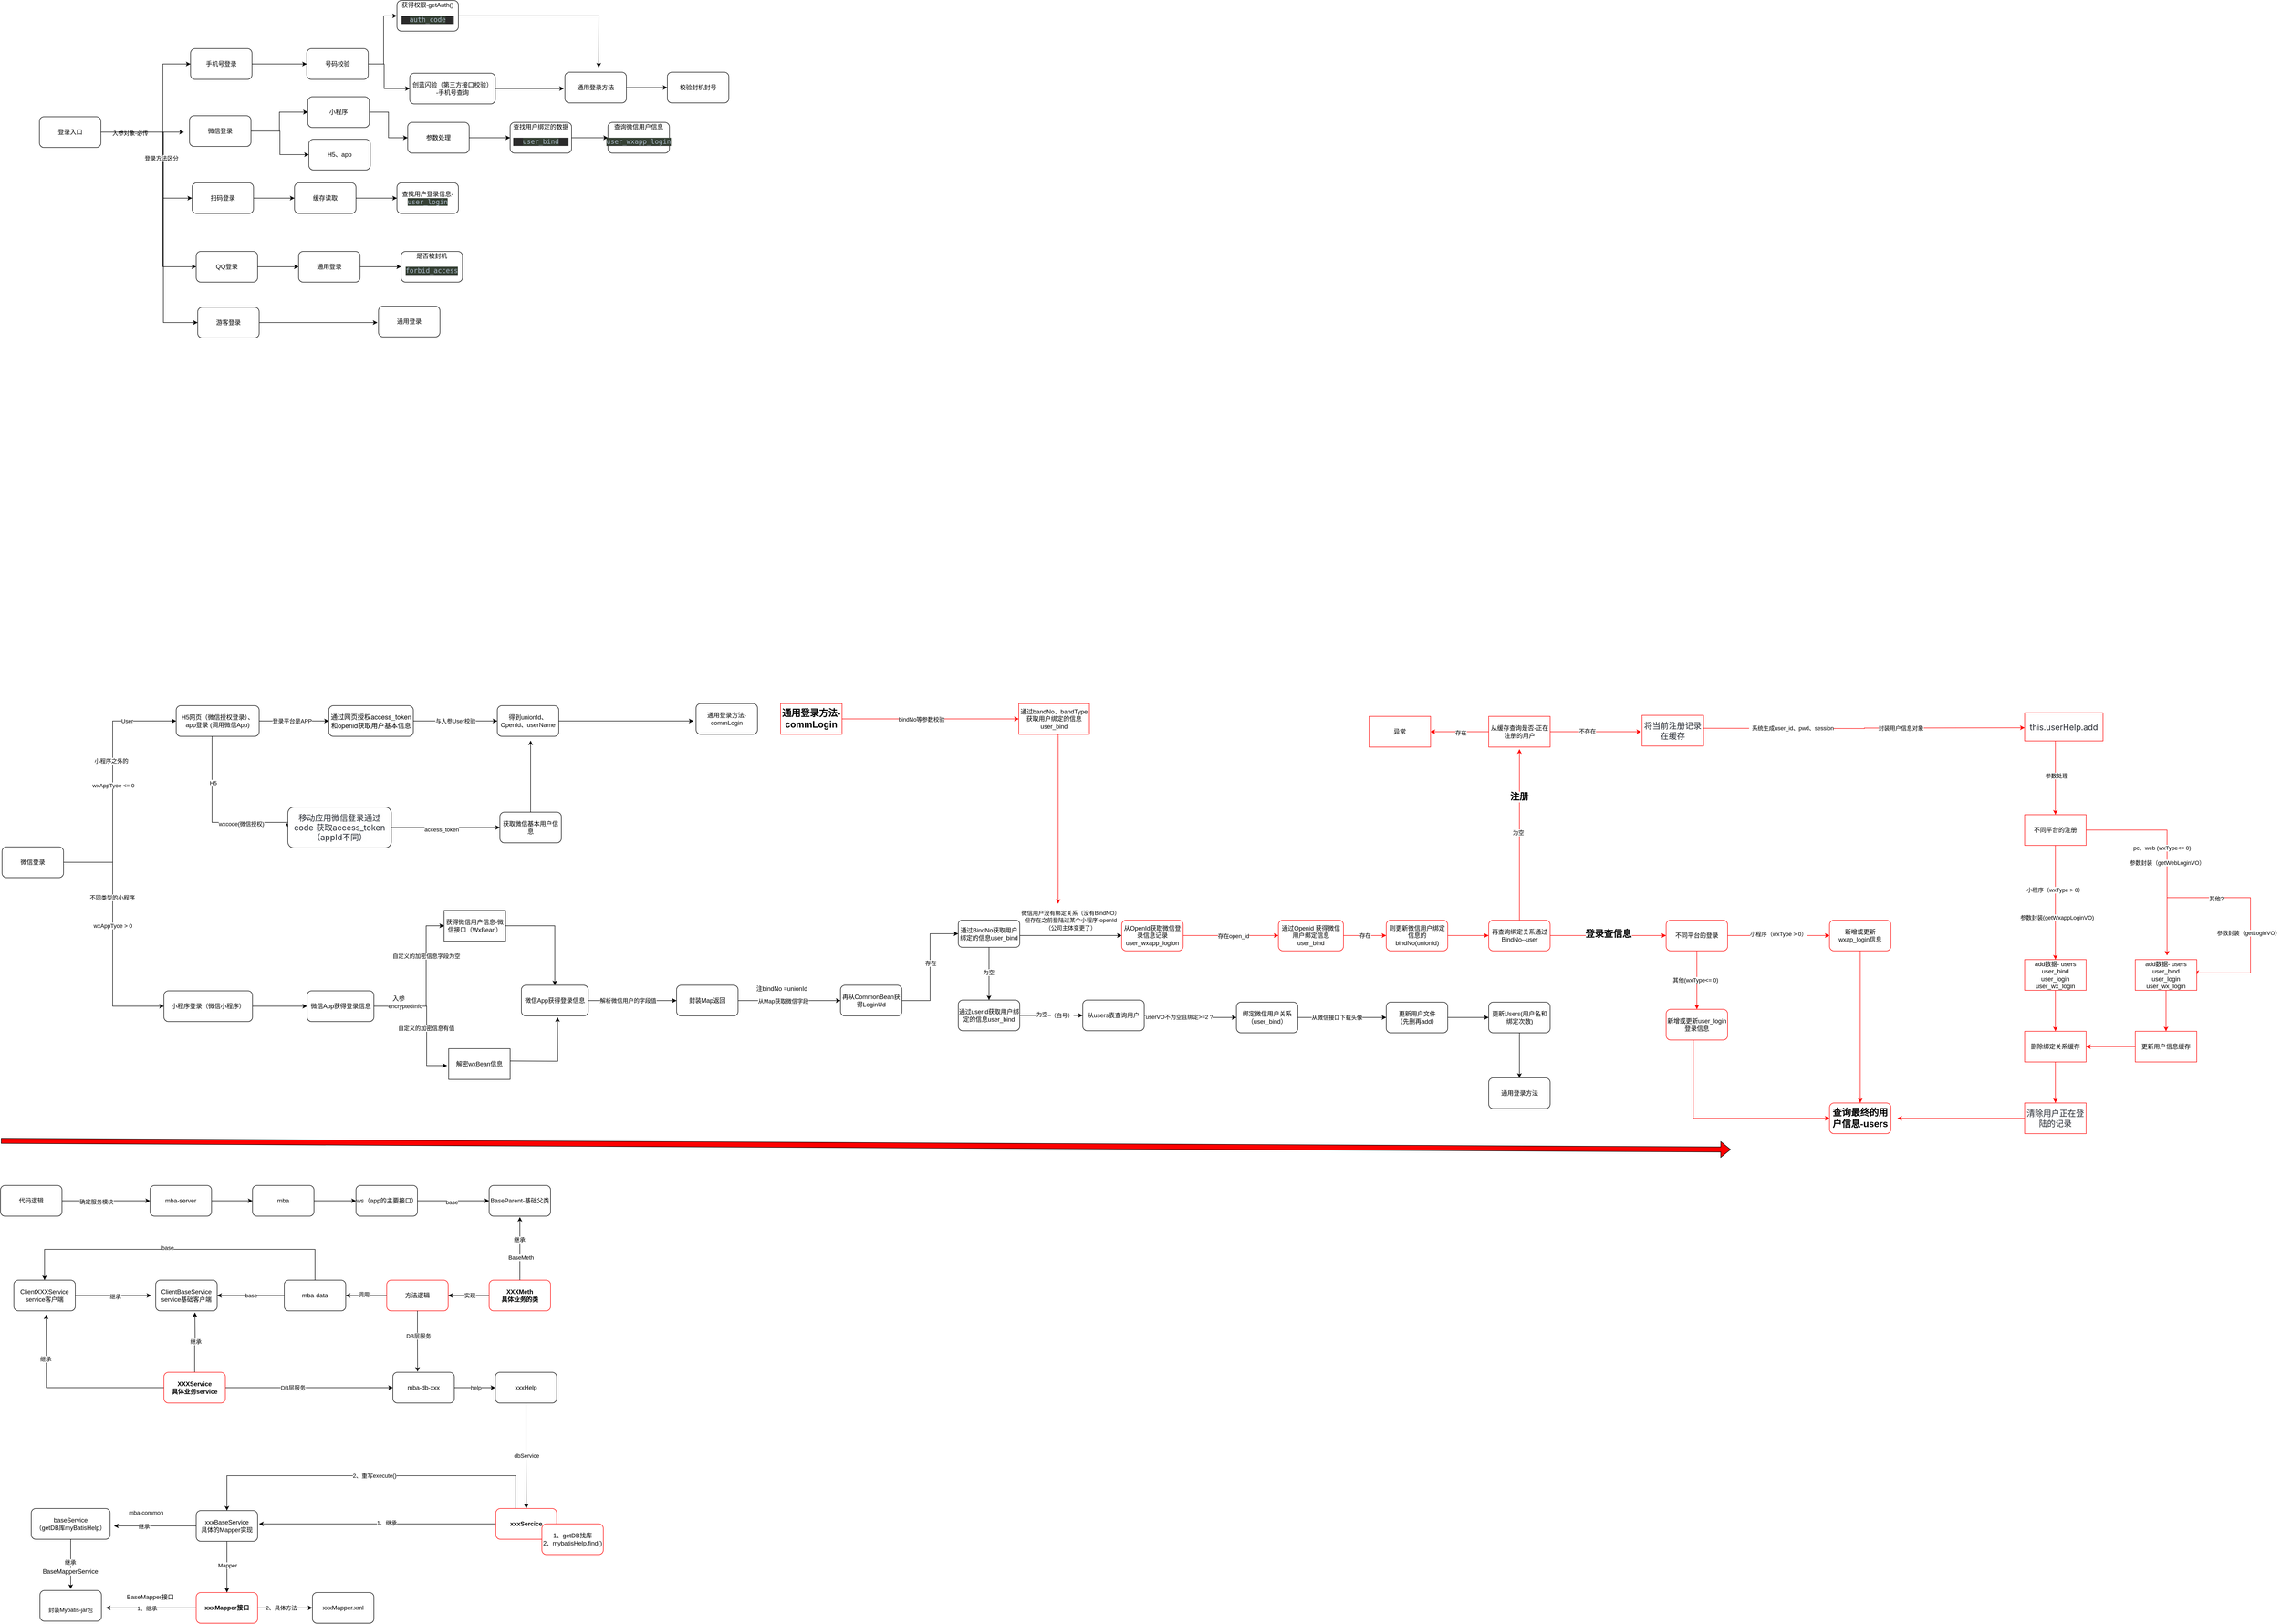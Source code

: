 <mxfile version="24.4.4" type="github">
  <diagram name="第 1 页" id="IZgFfTSHIUC8vvN_eHqE">
    <mxGraphModel dx="1593" dy="873" grid="0" gridSize="10" guides="1" tooltips="1" connect="1" arrows="1" fold="1" page="0" pageScale="1" pageWidth="827" pageHeight="1169" math="0" shadow="0">
      <root>
        <mxCell id="0" />
        <mxCell id="1" parent="0" />
        <mxCell id="s-7A4ezLg-ZEzOZGVY8U-5" style="edgeStyle=orthogonalEdgeStyle;rounded=0;orthogonalLoop=1;jettySize=auto;html=1;entryX=0;entryY=0.5;entryDx=0;entryDy=0;" edge="1" parent="1" source="s-7A4ezLg-ZEzOZGVY8U-1" target="s-7A4ezLg-ZEzOZGVY8U-2">
          <mxGeometry relative="1" as="geometry">
            <Array as="points">
              <mxPoint x="358" y="349" />
              <mxPoint x="358" y="216" />
            </Array>
          </mxGeometry>
        </mxCell>
        <mxCell id="s-7A4ezLg-ZEzOZGVY8U-6" value="入参对象-必传" style="edgeLabel;html=1;align=center;verticalAlign=middle;resizable=0;points=[];" vertex="1" connectable="0" parent="s-7A4ezLg-ZEzOZGVY8U-5">
          <mxGeometry x="-0.636" y="3" relative="1" as="geometry">
            <mxPoint x="1" y="5" as="offset" />
          </mxGeometry>
        </mxCell>
        <mxCell id="s-7A4ezLg-ZEzOZGVY8U-9" style="edgeStyle=orthogonalEdgeStyle;rounded=0;orthogonalLoop=1;jettySize=auto;html=1;" edge="1" parent="1" source="s-7A4ezLg-ZEzOZGVY8U-1">
          <mxGeometry relative="1" as="geometry">
            <mxPoint x="399" y="349" as="targetPoint" />
          </mxGeometry>
        </mxCell>
        <mxCell id="s-7A4ezLg-ZEzOZGVY8U-11" style="edgeStyle=orthogonalEdgeStyle;rounded=0;orthogonalLoop=1;jettySize=auto;html=1;entryX=0;entryY=0.5;entryDx=0;entryDy=0;" edge="1" parent="1" source="s-7A4ezLg-ZEzOZGVY8U-1" target="s-7A4ezLg-ZEzOZGVY8U-10">
          <mxGeometry relative="1" as="geometry">
            <Array as="points">
              <mxPoint x="358" y="349" />
              <mxPoint x="358" y="478" />
            </Array>
          </mxGeometry>
        </mxCell>
        <mxCell id="s-7A4ezLg-ZEzOZGVY8U-14" style="edgeStyle=orthogonalEdgeStyle;rounded=0;orthogonalLoop=1;jettySize=auto;html=1;entryX=0;entryY=0.5;entryDx=0;entryDy=0;" edge="1" parent="1" source="s-7A4ezLg-ZEzOZGVY8U-1" target="s-7A4ezLg-ZEzOZGVY8U-12">
          <mxGeometry relative="1" as="geometry">
            <Array as="points">
              <mxPoint x="358" y="349" />
              <mxPoint x="358" y="612" />
            </Array>
          </mxGeometry>
        </mxCell>
        <mxCell id="s-7A4ezLg-ZEzOZGVY8U-15" style="edgeStyle=orthogonalEdgeStyle;rounded=0;orthogonalLoop=1;jettySize=auto;html=1;entryX=0;entryY=0.5;entryDx=0;entryDy=0;" edge="1" parent="1" source="s-7A4ezLg-ZEzOZGVY8U-1" target="s-7A4ezLg-ZEzOZGVY8U-13">
          <mxGeometry relative="1" as="geometry">
            <Array as="points">
              <mxPoint x="359" y="349" />
              <mxPoint x="359" y="721" />
            </Array>
          </mxGeometry>
        </mxCell>
        <mxCell id="s-7A4ezLg-ZEzOZGVY8U-37" value="登录方法区分" style="edgeLabel;html=1;align=center;verticalAlign=middle;resizable=0;points=[];" vertex="1" connectable="0" parent="s-7A4ezLg-ZEzOZGVY8U-15">
          <mxGeometry x="-0.383" y="-4" relative="1" as="geometry">
            <mxPoint as="offset" />
          </mxGeometry>
        </mxCell>
        <mxCell id="s-7A4ezLg-ZEzOZGVY8U-1" value="登录入口" style="rounded=1;whiteSpace=wrap;html=1;" vertex="1" parent="1">
          <mxGeometry x="117" y="319" width="120" height="60" as="geometry" />
        </mxCell>
        <mxCell id="s-7A4ezLg-ZEzOZGVY8U-17" value="" style="edgeStyle=orthogonalEdgeStyle;rounded=0;orthogonalLoop=1;jettySize=auto;html=1;" edge="1" parent="1" source="s-7A4ezLg-ZEzOZGVY8U-2" target="s-7A4ezLg-ZEzOZGVY8U-16">
          <mxGeometry relative="1" as="geometry" />
        </mxCell>
        <object label="手机号登录" commonLoginByPhone="手机登录方法入口" id="s-7A4ezLg-ZEzOZGVY8U-2">
          <mxCell style="whiteSpace=wrap;html=1;rounded=1;" vertex="1" parent="1">
            <mxGeometry x="412" y="186" width="120" height="60" as="geometry" />
          </mxCell>
        </object>
        <mxCell id="s-7A4ezLg-ZEzOZGVY8U-22" value="" style="edgeStyle=orthogonalEdgeStyle;rounded=0;orthogonalLoop=1;jettySize=auto;html=1;" edge="1" parent="1" source="s-7A4ezLg-ZEzOZGVY8U-8" target="s-7A4ezLg-ZEzOZGVY8U-21">
          <mxGeometry relative="1" as="geometry" />
        </mxCell>
        <mxCell id="s-7A4ezLg-ZEzOZGVY8U-23" value="" style="edgeStyle=orthogonalEdgeStyle;rounded=0;orthogonalLoop=1;jettySize=auto;html=1;" edge="1" parent="1" source="s-7A4ezLg-ZEzOZGVY8U-8" target="s-7A4ezLg-ZEzOZGVY8U-21">
          <mxGeometry relative="1" as="geometry" />
        </mxCell>
        <mxCell id="s-7A4ezLg-ZEzOZGVY8U-24" value="" style="edgeStyle=orthogonalEdgeStyle;rounded=0;orthogonalLoop=1;jettySize=auto;html=1;" edge="1" parent="1" source="s-7A4ezLg-ZEzOZGVY8U-8" target="s-7A4ezLg-ZEzOZGVY8U-21">
          <mxGeometry relative="1" as="geometry" />
        </mxCell>
        <mxCell id="s-7A4ezLg-ZEzOZGVY8U-26" style="edgeStyle=orthogonalEdgeStyle;rounded=0;orthogonalLoop=1;jettySize=auto;html=1;entryX=0;entryY=0.5;entryDx=0;entryDy=0;" edge="1" parent="1" source="s-7A4ezLg-ZEzOZGVY8U-8" target="s-7A4ezLg-ZEzOZGVY8U-25">
          <mxGeometry relative="1" as="geometry" />
        </mxCell>
        <mxCell id="s-7A4ezLg-ZEzOZGVY8U-8" value="微信登录" style="rounded=1;whiteSpace=wrap;html=1;" vertex="1" parent="1">
          <mxGeometry x="410" y="317" width="120" height="60" as="geometry" />
        </mxCell>
        <mxCell id="s-7A4ezLg-ZEzOZGVY8U-30" value="" style="edgeStyle=orthogonalEdgeStyle;rounded=0;orthogonalLoop=1;jettySize=auto;html=1;" edge="1" parent="1" source="s-7A4ezLg-ZEzOZGVY8U-10" target="s-7A4ezLg-ZEzOZGVY8U-29">
          <mxGeometry relative="1" as="geometry" />
        </mxCell>
        <mxCell id="s-7A4ezLg-ZEzOZGVY8U-10" value="扫码登录" style="rounded=1;whiteSpace=wrap;html=1;" vertex="1" parent="1">
          <mxGeometry x="415" y="448" width="120" height="60" as="geometry" />
        </mxCell>
        <mxCell id="s-7A4ezLg-ZEzOZGVY8U-34" value="" style="edgeStyle=orthogonalEdgeStyle;rounded=0;orthogonalLoop=1;jettySize=auto;html=1;" edge="1" parent="1" source="s-7A4ezLg-ZEzOZGVY8U-12" target="s-7A4ezLg-ZEzOZGVY8U-33">
          <mxGeometry relative="1" as="geometry" />
        </mxCell>
        <mxCell id="s-7A4ezLg-ZEzOZGVY8U-12" value="QQ登录" style="rounded=1;whiteSpace=wrap;html=1;" vertex="1" parent="1">
          <mxGeometry x="423" y="582" width="120" height="60" as="geometry" />
        </mxCell>
        <mxCell id="s-7A4ezLg-ZEzOZGVY8U-38" style="edgeStyle=orthogonalEdgeStyle;rounded=0;orthogonalLoop=1;jettySize=auto;html=1;" edge="1" parent="1" source="s-7A4ezLg-ZEzOZGVY8U-13">
          <mxGeometry relative="1" as="geometry">
            <mxPoint x="777" y="721" as="targetPoint" />
          </mxGeometry>
        </mxCell>
        <mxCell id="s-7A4ezLg-ZEzOZGVY8U-13" value="游客登录" style="rounded=1;whiteSpace=wrap;html=1;" vertex="1" parent="1">
          <mxGeometry x="426" y="691" width="120" height="60" as="geometry" />
        </mxCell>
        <mxCell id="s-7A4ezLg-ZEzOZGVY8U-19" value="" style="edgeStyle=orthogonalEdgeStyle;rounded=0;orthogonalLoop=1;jettySize=auto;html=1;" edge="1" parent="1" source="s-7A4ezLg-ZEzOZGVY8U-16" target="s-7A4ezLg-ZEzOZGVY8U-18">
          <mxGeometry relative="1" as="geometry">
            <Array as="points">
              <mxPoint x="789" y="216" />
              <mxPoint x="789" y="122" />
            </Array>
          </mxGeometry>
        </mxCell>
        <mxCell id="s-7A4ezLg-ZEzOZGVY8U-41" style="edgeStyle=orthogonalEdgeStyle;rounded=0;orthogonalLoop=1;jettySize=auto;html=1;" edge="1" parent="1" source="s-7A4ezLg-ZEzOZGVY8U-16" target="s-7A4ezLg-ZEzOZGVY8U-40">
          <mxGeometry relative="1" as="geometry">
            <Array as="points">
              <mxPoint x="790" y="216" />
              <mxPoint x="790" y="264" />
            </Array>
          </mxGeometry>
        </mxCell>
        <mxCell id="s-7A4ezLg-ZEzOZGVY8U-16" value="号码校验" style="whiteSpace=wrap;html=1;rounded=1;" vertex="1" parent="1">
          <mxGeometry x="639" y="186" width="120" height="60" as="geometry" />
        </mxCell>
        <mxCell id="s-7A4ezLg-ZEzOZGVY8U-42" style="edgeStyle=orthogonalEdgeStyle;rounded=0;orthogonalLoop=1;jettySize=auto;html=1;" edge="1" parent="1" source="s-7A4ezLg-ZEzOZGVY8U-18">
          <mxGeometry relative="1" as="geometry">
            <mxPoint x="1209" y="223" as="targetPoint" />
          </mxGeometry>
        </mxCell>
        <mxCell id="s-7A4ezLg-ZEzOZGVY8U-18" value="获得权限-getAuth()&lt;br&gt;&lt;pre style=&quot;background-color:#2b2b2b;color:#a9b7c6;font-family:&#39;JetBrains Mono&#39;,monospace;font-size:9.8pt;&quot;&gt;&lt;span style=&quot;background-color:#364135;&quot;&gt;auth_code&lt;/span&gt;&lt;/pre&gt;" style="whiteSpace=wrap;html=1;rounded=1;" vertex="1" parent="1">
          <mxGeometry x="815" y="92" width="120" height="60" as="geometry" />
        </mxCell>
        <mxCell id="s-7A4ezLg-ZEzOZGVY8U-28" value="" style="edgeStyle=orthogonalEdgeStyle;rounded=0;orthogonalLoop=1;jettySize=auto;html=1;" edge="1" parent="1" source="s-7A4ezLg-ZEzOZGVY8U-21" target="s-7A4ezLg-ZEzOZGVY8U-27">
          <mxGeometry relative="1" as="geometry" />
        </mxCell>
        <mxCell id="s-7A4ezLg-ZEzOZGVY8U-21" value="小程序" style="whiteSpace=wrap;html=1;rounded=1;" vertex="1" parent="1">
          <mxGeometry x="641" y="280" width="120" height="60" as="geometry" />
        </mxCell>
        <mxCell id="s-7A4ezLg-ZEzOZGVY8U-25" value="H5、app" style="whiteSpace=wrap;html=1;rounded=1;" vertex="1" parent="1">
          <mxGeometry x="643" y="363" width="120" height="60" as="geometry" />
        </mxCell>
        <mxCell id="s-7A4ezLg-ZEzOZGVY8U-48" value="" style="edgeStyle=orthogonalEdgeStyle;rounded=0;orthogonalLoop=1;jettySize=auto;html=1;" edge="1" parent="1" source="s-7A4ezLg-ZEzOZGVY8U-27" target="s-7A4ezLg-ZEzOZGVY8U-47">
          <mxGeometry relative="1" as="geometry" />
        </mxCell>
        <mxCell id="s-7A4ezLg-ZEzOZGVY8U-27" value="参数处理" style="whiteSpace=wrap;html=1;rounded=1;" vertex="1" parent="1">
          <mxGeometry x="836" y="330" width="120" height="60" as="geometry" />
        </mxCell>
        <mxCell id="s-7A4ezLg-ZEzOZGVY8U-32" value="" style="edgeStyle=orthogonalEdgeStyle;rounded=0;orthogonalLoop=1;jettySize=auto;html=1;" edge="1" parent="1" source="s-7A4ezLg-ZEzOZGVY8U-29" target="s-7A4ezLg-ZEzOZGVY8U-31">
          <mxGeometry relative="1" as="geometry" />
        </mxCell>
        <mxCell id="s-7A4ezLg-ZEzOZGVY8U-29" value="缓存读取" style="whiteSpace=wrap;html=1;rounded=1;" vertex="1" parent="1">
          <mxGeometry x="615" y="448" width="120" height="60" as="geometry" />
        </mxCell>
        <mxCell id="s-7A4ezLg-ZEzOZGVY8U-31" value="查找用户登录信息-&lt;span style=&quot;background-color: rgb(54, 65, 53); color: rgb(169, 183, 198); font-family: &amp;quot;JetBrains Mono&amp;quot;, monospace; font-size: 9.8pt;&quot;&gt;user_login&lt;/span&gt;" style="whiteSpace=wrap;html=1;rounded=1;" vertex="1" parent="1">
          <mxGeometry x="815" y="448" width="120" height="60" as="geometry" />
        </mxCell>
        <mxCell id="s-7A4ezLg-ZEzOZGVY8U-36" value="" style="edgeStyle=orthogonalEdgeStyle;rounded=0;orthogonalLoop=1;jettySize=auto;html=1;" edge="1" parent="1" source="s-7A4ezLg-ZEzOZGVY8U-33" target="s-7A4ezLg-ZEzOZGVY8U-35">
          <mxGeometry relative="1" as="geometry" />
        </mxCell>
        <object label="通用登录" appUserService.commonLogin="公共、通用登录方法" id="s-7A4ezLg-ZEzOZGVY8U-33">
          <mxCell style="whiteSpace=wrap;html=1;rounded=1;" vertex="1" parent="1">
            <mxGeometry x="623" y="582" width="120" height="60" as="geometry" />
          </mxCell>
        </object>
        <object label="是否被封机&lt;div&gt;&lt;pre style=&quot;background-color:#2b2b2b;color:#a9b7c6;font-family:&#39;JetBrains Mono&#39;,monospace;font-size:9.8pt;&quot;&gt;&lt;span style=&quot;background-color:#364135;&quot;&gt;forbid_access&lt;/span&gt;&lt;/pre&gt;&lt;/div&gt;" appUserService.existForbidAccess="查询是否被封机" id="s-7A4ezLg-ZEzOZGVY8U-35">
          <mxCell style="whiteSpace=wrap;html=1;rounded=1;" vertex="1" parent="1">
            <mxGeometry x="823" y="582" width="120" height="60" as="geometry" />
          </mxCell>
        </object>
        <object label="通用登录" appUserService.commonLogin="公共、通用登录方法" id="s-7A4ezLg-ZEzOZGVY8U-39">
          <mxCell style="whiteSpace=wrap;html=1;rounded=1;" vertex="1" parent="1">
            <mxGeometry x="779" y="689" width="120" height="60" as="geometry" />
          </mxCell>
        </object>
        <mxCell id="s-7A4ezLg-ZEzOZGVY8U-43" style="edgeStyle=orthogonalEdgeStyle;rounded=0;orthogonalLoop=1;jettySize=auto;html=1;" edge="1" parent="1" source="s-7A4ezLg-ZEzOZGVY8U-40">
          <mxGeometry relative="1" as="geometry">
            <mxPoint x="1141" y="264" as="targetPoint" />
          </mxGeometry>
        </mxCell>
        <mxCell id="s-7A4ezLg-ZEzOZGVY8U-40" value="创蓝闪验（第三方接口校验）&lt;br&gt;-手机号查询" style="whiteSpace=wrap;html=1;rounded=1;" vertex="1" parent="1">
          <mxGeometry x="840" y="234" width="167" height="60" as="geometry" />
        </mxCell>
        <mxCell id="s-7A4ezLg-ZEzOZGVY8U-46" value="" style="edgeStyle=orthogonalEdgeStyle;rounded=0;orthogonalLoop=1;jettySize=auto;html=1;" edge="1" parent="1" source="s-7A4ezLg-ZEzOZGVY8U-44" target="s-7A4ezLg-ZEzOZGVY8U-45">
          <mxGeometry relative="1" as="geometry" />
        </mxCell>
        <mxCell id="s-7A4ezLg-ZEzOZGVY8U-44" value="通用登录方法" style="whiteSpace=wrap;html=1;rounded=1;" vertex="1" parent="1">
          <mxGeometry x="1143" y="232" width="120" height="60" as="geometry" />
        </mxCell>
        <mxCell id="s-7A4ezLg-ZEzOZGVY8U-45" value="校验封机封号" style="whiteSpace=wrap;html=1;rounded=1;" vertex="1" parent="1">
          <mxGeometry x="1343" y="232" width="120" height="60" as="geometry" />
        </mxCell>
        <mxCell id="s-7A4ezLg-ZEzOZGVY8U-50" value="" style="edgeStyle=orthogonalEdgeStyle;rounded=0;orthogonalLoop=1;jettySize=auto;html=1;" edge="1" parent="1" source="s-7A4ezLg-ZEzOZGVY8U-47" target="s-7A4ezLg-ZEzOZGVY8U-49">
          <mxGeometry relative="1" as="geometry" />
        </mxCell>
        <mxCell id="s-7A4ezLg-ZEzOZGVY8U-47" value="查找用户绑定的数据&lt;br&gt;&lt;pre style=&quot;background-color:#2b2b2b;color:#a9b7c6;font-family:&#39;JetBrains Mono&#39;,monospace;font-size:9.8pt;&quot;&gt;&lt;span style=&quot;background-color:#364135;&quot;&gt;user_bind&lt;/span&gt;&lt;/pre&gt;" style="whiteSpace=wrap;html=1;rounded=1;" vertex="1" parent="1">
          <mxGeometry x="1036" y="330" width="120" height="60" as="geometry" />
        </mxCell>
        <mxCell id="s-7A4ezLg-ZEzOZGVY8U-49" value="查询微信用户信息&lt;div&gt;&lt;pre style=&quot;background-color:#2b2b2b;color:#a9b7c6;font-family:&#39;JetBrains Mono&#39;,monospace;font-size:9.8pt;&quot;&gt;&lt;span style=&quot;background-color:#364135;&quot;&gt;user_wxapp_login&lt;/span&gt;&lt;/pre&gt;&lt;/div&gt;" style="whiteSpace=wrap;html=1;rounded=1;" vertex="1" parent="1">
          <mxGeometry x="1227" y="330" width="120" height="60" as="geometry" />
        </mxCell>
        <mxCell id="s-7A4ezLg-ZEzOZGVY8U-53" style="edgeStyle=orthogonalEdgeStyle;rounded=0;orthogonalLoop=1;jettySize=auto;html=1;entryX=0;entryY=0.5;entryDx=0;entryDy=0;" edge="1" parent="1" source="s-7A4ezLg-ZEzOZGVY8U-51" target="s-7A4ezLg-ZEzOZGVY8U-55">
          <mxGeometry relative="1" as="geometry">
            <mxPoint x="370" y="1500" as="targetPoint" />
            <Array as="points">
              <mxPoint x="260" y="1775" />
              <mxPoint x="260" y="1499" />
            </Array>
          </mxGeometry>
        </mxCell>
        <mxCell id="s-7A4ezLg-ZEzOZGVY8U-58" value="wxAppTyoe &amp;lt;= 0" style="edgeLabel;html=1;align=center;verticalAlign=middle;resizable=0;points=[];" vertex="1" connectable="0" parent="s-7A4ezLg-ZEzOZGVY8U-53">
          <mxGeometry x="-0.113" y="1" relative="1" as="geometry">
            <mxPoint x="2" y="-26" as="offset" />
          </mxGeometry>
        </mxCell>
        <mxCell id="s-7A4ezLg-ZEzOZGVY8U-60" value="User" style="edgeLabel;html=1;align=center;verticalAlign=middle;resizable=0;points=[];" vertex="1" connectable="0" parent="s-7A4ezLg-ZEzOZGVY8U-53">
          <mxGeometry x="0.612" relative="1" as="geometry">
            <mxPoint as="offset" />
          </mxGeometry>
        </mxCell>
        <mxCell id="s-7A4ezLg-ZEzOZGVY8U-136" value="小程序之外的" style="edgeLabel;html=1;align=center;verticalAlign=middle;resizable=0;points=[];" vertex="1" connectable="0" parent="s-7A4ezLg-ZEzOZGVY8U-53">
          <mxGeometry x="0.032" y="1" relative="1" as="geometry">
            <mxPoint x="-2" y="-38" as="offset" />
          </mxGeometry>
        </mxCell>
        <mxCell id="s-7A4ezLg-ZEzOZGVY8U-141" style="edgeStyle=orthogonalEdgeStyle;rounded=0;orthogonalLoop=1;jettySize=auto;html=1;entryX=0;entryY=0.5;entryDx=0;entryDy=0;" edge="1" parent="1" source="s-7A4ezLg-ZEzOZGVY8U-51" target="s-7A4ezLg-ZEzOZGVY8U-54">
          <mxGeometry relative="1" as="geometry">
            <Array as="points">
              <mxPoint x="260" y="1775" />
              <mxPoint x="260" y="2056" />
            </Array>
          </mxGeometry>
        </mxCell>
        <mxCell id="s-7A4ezLg-ZEzOZGVY8U-143" value="wxAppTyoe &amp;gt; 0" style="edgeLabel;html=1;align=center;verticalAlign=middle;resizable=0;points=[];" vertex="1" connectable="0" parent="s-7A4ezLg-ZEzOZGVY8U-141">
          <mxGeometry x="-0.078" relative="1" as="geometry">
            <mxPoint as="offset" />
          </mxGeometry>
        </mxCell>
        <mxCell id="s-7A4ezLg-ZEzOZGVY8U-144" value="不同类型的小程序" style="edgeLabel;html=1;align=center;verticalAlign=middle;resizable=0;points=[];" vertex="1" connectable="0" parent="s-7A4ezLg-ZEzOZGVY8U-141">
          <mxGeometry x="-0.308" y="-1" relative="1" as="geometry">
            <mxPoint as="offset" />
          </mxGeometry>
        </mxCell>
        <mxCell id="s-7A4ezLg-ZEzOZGVY8U-51" value="微信登录" style="rounded=1;whiteSpace=wrap;html=1;" vertex="1" parent="1">
          <mxGeometry x="44" y="1745" width="120" height="60" as="geometry" />
        </mxCell>
        <mxCell id="s-7A4ezLg-ZEzOZGVY8U-62" value="" style="edgeStyle=orthogonalEdgeStyle;rounded=0;orthogonalLoop=1;jettySize=auto;html=1;" edge="1" parent="1" source="s-7A4ezLg-ZEzOZGVY8U-54" target="s-7A4ezLg-ZEzOZGVY8U-61">
          <mxGeometry relative="1" as="geometry" />
        </mxCell>
        <object label="小程序登录（微信小程序）" commonLoginWxappByWx="微信小程序" id="s-7A4ezLg-ZEzOZGVY8U-54">
          <mxCell style="rounded=1;whiteSpace=wrap;html=1;" vertex="1" parent="1">
            <mxGeometry x="360" y="2026" width="173" height="60" as="geometry" />
          </mxCell>
        </object>
        <mxCell id="s-7A4ezLg-ZEzOZGVY8U-120" value="" style="edgeStyle=orthogonalEdgeStyle;rounded=0;orthogonalLoop=1;jettySize=auto;html=1;" edge="1" parent="1" source="s-7A4ezLg-ZEzOZGVY8U-55" target="s-7A4ezLg-ZEzOZGVY8U-119">
          <mxGeometry relative="1" as="geometry" />
        </mxCell>
        <mxCell id="s-7A4ezLg-ZEzOZGVY8U-121" value="登录平台是APP" style="edgeLabel;html=1;align=center;verticalAlign=middle;resizable=0;points=[];" vertex="1" connectable="0" parent="s-7A4ezLg-ZEzOZGVY8U-120">
          <mxGeometry x="-0.067" relative="1" as="geometry">
            <mxPoint as="offset" />
          </mxGeometry>
        </mxCell>
        <mxCell id="s-7A4ezLg-ZEzOZGVY8U-124" style="edgeStyle=orthogonalEdgeStyle;rounded=0;orthogonalLoop=1;jettySize=auto;html=1;entryX=0;entryY=0.5;entryDx=0;entryDy=0;" edge="1" parent="1" source="s-7A4ezLg-ZEzOZGVY8U-55" target="s-7A4ezLg-ZEzOZGVY8U-126">
          <mxGeometry relative="1" as="geometry">
            <mxPoint x="486" y="1690" as="targetPoint" />
            <Array as="points">
              <mxPoint x="454" y="1697" />
            </Array>
          </mxGeometry>
        </mxCell>
        <mxCell id="s-7A4ezLg-ZEzOZGVY8U-127" value="wxcode(微信授权)" style="edgeLabel;html=1;align=center;verticalAlign=middle;resizable=0;points=[];" vertex="1" connectable="0" parent="s-7A4ezLg-ZEzOZGVY8U-124">
          <mxGeometry x="0.377" y="-3" relative="1" as="geometry">
            <mxPoint as="offset" />
          </mxGeometry>
        </mxCell>
        <mxCell id="s-7A4ezLg-ZEzOZGVY8U-128" value="H5" style="edgeLabel;html=1;align=center;verticalAlign=middle;resizable=0;points=[];" vertex="1" connectable="0" parent="s-7A4ezLg-ZEzOZGVY8U-124">
          <mxGeometry x="-0.442" y="2" relative="1" as="geometry">
            <mxPoint as="offset" />
          </mxGeometry>
        </mxCell>
        <object label="H5网页（微信授权登录）、app登录 (调用微信App)" commonLoginByWx="微信App登录" id="s-7A4ezLg-ZEzOZGVY8U-55">
          <mxCell style="rounded=1;whiteSpace=wrap;html=1;" vertex="1" parent="1">
            <mxGeometry x="384" y="1469" width="162" height="60" as="geometry" />
          </mxCell>
        </object>
        <mxCell id="s-7A4ezLg-ZEzOZGVY8U-64" value="" style="edgeStyle=orthogonalEdgeStyle;rounded=0;orthogonalLoop=1;jettySize=auto;html=1;" edge="1" parent="1" source="s-7A4ezLg-ZEzOZGVY8U-61" target="s-7A4ezLg-ZEzOZGVY8U-63">
          <mxGeometry relative="1" as="geometry">
            <Array as="points">
              <mxPoint x="872" y="2056" />
              <mxPoint x="872" y="1899" />
            </Array>
          </mxGeometry>
        </mxCell>
        <mxCell id="s-7A4ezLg-ZEzOZGVY8U-66" value="自定义的加密信息字段为空" style="edgeLabel;html=1;align=center;verticalAlign=middle;resizable=0;points=[];" vertex="1" connectable="0" parent="s-7A4ezLg-ZEzOZGVY8U-64">
          <mxGeometry x="0.368" relative="1" as="geometry">
            <mxPoint y="1" as="offset" />
          </mxGeometry>
        </mxCell>
        <mxCell id="s-7A4ezLg-ZEzOZGVY8U-65" style="edgeStyle=orthogonalEdgeStyle;rounded=0;orthogonalLoop=1;jettySize=auto;html=1;" edge="1" parent="1" source="s-7A4ezLg-ZEzOZGVY8U-61">
          <mxGeometry relative="1" as="geometry">
            <mxPoint x="913" y="2172" as="targetPoint" />
            <Array as="points">
              <mxPoint x="873" y="2056" />
              <mxPoint x="873" y="2172" />
            </Array>
          </mxGeometry>
        </mxCell>
        <mxCell id="s-7A4ezLg-ZEzOZGVY8U-68" value="encryptedInfo" style="edgeLabel;html=1;align=center;verticalAlign=middle;resizable=0;points=[];" vertex="1" connectable="0" parent="s-7A4ezLg-ZEzOZGVY8U-65">
          <mxGeometry x="-0.533" relative="1" as="geometry">
            <mxPoint as="offset" />
          </mxGeometry>
        </mxCell>
        <mxCell id="s-7A4ezLg-ZEzOZGVY8U-69" value="自定义的加密信息有值" style="edgeLabel;html=1;align=center;verticalAlign=middle;resizable=0;points=[];" vertex="1" connectable="0" parent="s-7A4ezLg-ZEzOZGVY8U-65">
          <mxGeometry x="0.127" y="-1" relative="1" as="geometry">
            <mxPoint as="offset" />
          </mxGeometry>
        </mxCell>
        <object label="微信App获得登录信息" getWxAppLoginMap="获取微信小程序登录Map" id="s-7A4ezLg-ZEzOZGVY8U-61">
          <mxCell style="whiteSpace=wrap;html=1;rounded=1;" vertex="1" parent="1">
            <mxGeometry x="639.5" y="2026" width="130.5" height="60" as="geometry" />
          </mxCell>
        </object>
        <mxCell id="s-7A4ezLg-ZEzOZGVY8U-73" style="edgeStyle=orthogonalEdgeStyle;rounded=0;orthogonalLoop=1;jettySize=auto;html=1;" edge="1" parent="1" source="s-7A4ezLg-ZEzOZGVY8U-63" target="s-7A4ezLg-ZEzOZGVY8U-72">
          <mxGeometry relative="1" as="geometry" />
        </mxCell>
        <object label="获得微信用户信息-微信接口（WxBean）" getWxAppOpenId="微信接口获得OpenId" id="s-7A4ezLg-ZEzOZGVY8U-63">
          <mxCell style="whiteSpace=wrap;html=1;rounded=1;arcSize=0;" vertex="1" parent="1">
            <mxGeometry x="907" y="1869" width="120" height="60" as="geometry" />
          </mxCell>
        </object>
        <mxCell id="s-7A4ezLg-ZEzOZGVY8U-74" style="edgeStyle=orthogonalEdgeStyle;rounded=0;orthogonalLoop=1;jettySize=auto;html=1;" edge="1" parent="1">
          <mxGeometry relative="1" as="geometry">
            <mxPoint x="1128.529" y="2077.471" as="targetPoint" />
            <mxPoint x="1035" y="2163" as="sourcePoint" />
          </mxGeometry>
        </mxCell>
        <object label="解密wxBean信息" getWxAppOpenId="" id="s-7A4ezLg-ZEzOZGVY8U-70">
          <mxCell style="whiteSpace=wrap;html=1;rounded=1;arcSize=0;" vertex="1" parent="1">
            <mxGeometry x="916" y="2139" width="120" height="60" as="geometry" />
          </mxCell>
        </object>
        <mxCell id="s-7A4ezLg-ZEzOZGVY8U-77" value="解析微信用户的字段值" style="edgeStyle=orthogonalEdgeStyle;rounded=0;orthogonalLoop=1;jettySize=auto;html=1;" edge="1" parent="1" source="s-7A4ezLg-ZEzOZGVY8U-72" target="s-7A4ezLg-ZEzOZGVY8U-76">
          <mxGeometry x="-0.101" relative="1" as="geometry">
            <mxPoint as="offset" />
          </mxGeometry>
        </mxCell>
        <object label="微信App获得登录信息" id="s-7A4ezLg-ZEzOZGVY8U-72">
          <mxCell style="whiteSpace=wrap;html=1;rounded=1;" vertex="1" parent="1">
            <mxGeometry x="1058" y="2015" width="130.5" height="60" as="geometry" />
          </mxCell>
        </object>
        <mxCell id="s-7A4ezLg-ZEzOZGVY8U-80" value="" style="edgeStyle=orthogonalEdgeStyle;rounded=0;orthogonalLoop=1;jettySize=auto;html=1;" edge="1" parent="1" source="s-7A4ezLg-ZEzOZGVY8U-76" target="s-7A4ezLg-ZEzOZGVY8U-79">
          <mxGeometry relative="1" as="geometry" />
        </mxCell>
        <mxCell id="s-7A4ezLg-ZEzOZGVY8U-81" value="从Map获取微信字段" style="edgeLabel;html=1;align=center;verticalAlign=middle;resizable=0;points=[];" vertex="1" connectable="0" parent="s-7A4ezLg-ZEzOZGVY8U-80">
          <mxGeometry x="-0.125" y="-1" relative="1" as="geometry">
            <mxPoint as="offset" />
          </mxGeometry>
        </mxCell>
        <mxCell id="s-7A4ezLg-ZEzOZGVY8U-76" value="封装Map返回" style="whiteSpace=wrap;html=1;rounded=1;" vertex="1" parent="1">
          <mxGeometry x="1361" y="2015" width="120" height="60" as="geometry" />
        </mxCell>
        <mxCell id="s-7A4ezLg-ZEzOZGVY8U-83" style="edgeStyle=orthogonalEdgeStyle;rounded=0;orthogonalLoop=1;jettySize=auto;html=1;entryX=0;entryY=0.5;entryDx=0;entryDy=0;" edge="1" parent="1" source="s-7A4ezLg-ZEzOZGVY8U-79" target="s-7A4ezLg-ZEzOZGVY8U-84">
          <mxGeometry relative="1" as="geometry">
            <mxPoint x="1857" y="1919" as="targetPoint" />
          </mxGeometry>
        </mxCell>
        <mxCell id="s-7A4ezLg-ZEzOZGVY8U-85" value="存在" style="edgeLabel;html=1;align=center;verticalAlign=middle;resizable=0;points=[];" vertex="1" connectable="0" parent="s-7A4ezLg-ZEzOZGVY8U-83">
          <mxGeometry x="0.065" y="-1" relative="1" as="geometry">
            <mxPoint as="offset" />
          </mxGeometry>
        </mxCell>
        <mxCell id="s-7A4ezLg-ZEzOZGVY8U-79" value="再从CommonBean获得LoginUd" style="whiteSpace=wrap;html=1;rounded=1;" vertex="1" parent="1">
          <mxGeometry x="1681" y="2015" width="120" height="60" as="geometry" />
        </mxCell>
        <mxCell id="s-7A4ezLg-ZEzOZGVY8U-82" value="注bindNo =unionId" style="text;html=1;align=center;verticalAlign=middle;resizable=0;points=[];autosize=1;strokeColor=none;fillColor=none;" vertex="1" parent="1">
          <mxGeometry x="1507" y="2009" width="118" height="26" as="geometry" />
        </mxCell>
        <mxCell id="s-7A4ezLg-ZEzOZGVY8U-88" value="" style="edgeStyle=orthogonalEdgeStyle;rounded=0;orthogonalLoop=1;jettySize=auto;html=1;" edge="1" parent="1" source="s-7A4ezLg-ZEzOZGVY8U-84" target="s-7A4ezLg-ZEzOZGVY8U-87">
          <mxGeometry relative="1" as="geometry">
            <Array as="points">
              <mxPoint x="2082" y="1918" />
              <mxPoint x="2082" y="1918" />
            </Array>
          </mxGeometry>
        </mxCell>
        <mxCell id="s-7A4ezLg-ZEzOZGVY8U-102" value="" style="edgeStyle=orthogonalEdgeStyle;rounded=0;orthogonalLoop=1;jettySize=auto;html=1;" edge="1" parent="1" source="s-7A4ezLg-ZEzOZGVY8U-84" target="s-7A4ezLg-ZEzOZGVY8U-101">
          <mxGeometry relative="1" as="geometry" />
        </mxCell>
        <mxCell id="s-7A4ezLg-ZEzOZGVY8U-104" value="为空" style="edgeLabel;html=1;align=center;verticalAlign=middle;resizable=0;points=[];" vertex="1" connectable="0" parent="s-7A4ezLg-ZEzOZGVY8U-102">
          <mxGeometry x="-0.039" y="-1" relative="1" as="geometry">
            <mxPoint y="-1" as="offset" />
          </mxGeometry>
        </mxCell>
        <object label="通过BindNo获取用户绑定的信息user_bind" this.sysUserService.getBindUser="用户绑定信息User_bind" id="s-7A4ezLg-ZEzOZGVY8U-84">
          <mxCell style="rounded=1;whiteSpace=wrap;html=1;" vertex="1" parent="1">
            <mxGeometry x="1911" y="1888" width="120" height="53" as="geometry" />
          </mxCell>
        </object>
        <mxCell id="s-7A4ezLg-ZEzOZGVY8U-92" value="" style="edgeStyle=orthogonalEdgeStyle;rounded=0;orthogonalLoop=1;jettySize=auto;html=1;strokeColor=#FF0000;" edge="1" parent="1" source="s-7A4ezLg-ZEzOZGVY8U-87" target="s-7A4ezLg-ZEzOZGVY8U-91">
          <mxGeometry relative="1" as="geometry" />
        </mxCell>
        <mxCell id="s-7A4ezLg-ZEzOZGVY8U-93" value="存在open_id" style="edgeLabel;html=1;align=center;verticalAlign=middle;resizable=0;points=[];strokeColor=#FF0000;" vertex="1" connectable="0" parent="s-7A4ezLg-ZEzOZGVY8U-92">
          <mxGeometry x="0.051" y="-1" relative="1" as="geometry">
            <mxPoint as="offset" />
          </mxGeometry>
        </mxCell>
        <object label="从OpenId获取微信登录信息记录&lt;br&gt;user_wxapp_logion" this.userHelp.getWxAppLoginByOpenId="登录记录ByOpenId" id="s-7A4ezLg-ZEzOZGVY8U-87">
          <mxCell style="whiteSpace=wrap;html=1;rounded=1;strokeColor=#FF0000;" vertex="1" parent="1">
            <mxGeometry x="2230" y="1888" width="120" height="60" as="geometry" />
          </mxCell>
        </object>
        <mxCell id="s-7A4ezLg-ZEzOZGVY8U-90" value="&lt;span style=&quot;font-size: 11px;&quot;&gt;微信用户没有绑定关系（没有BindNO）&lt;br&gt;但存在之前登陆过某个小程序-openId&lt;br&gt;（公司主体变更了）&lt;/span&gt;" style="text;html=1;align=center;verticalAlign=middle;resizable=0;points=[];autosize=1;strokeColor=none;fillColor=none;" vertex="1" parent="1">
          <mxGeometry x="2024" y="1860" width="211" height="55" as="geometry" />
        </mxCell>
        <mxCell id="s-7A4ezLg-ZEzOZGVY8U-95" value="存在" style="edgeStyle=orthogonalEdgeStyle;rounded=0;orthogonalLoop=1;jettySize=auto;html=1;strokeColor=#FF0000;" edge="1" parent="1" source="s-7A4ezLg-ZEzOZGVY8U-91" target="s-7A4ezLg-ZEzOZGVY8U-94">
          <mxGeometry relative="1" as="geometry" />
        </mxCell>
        <object label="&lt;br&gt;通过Openid 获得微信用户绑定信息&lt;br&gt;user_bind&lt;div&gt;&lt;br&gt;&lt;/div&gt;" userHelp.getBindData="微信用户绑定关系" id="s-7A4ezLg-ZEzOZGVY8U-91">
          <mxCell style="whiteSpace=wrap;html=1;rounded=1;strokeColor=#FF0000;" vertex="1" parent="1">
            <mxGeometry x="2536" y="1888" width="127" height="60" as="geometry" />
          </mxCell>
        </object>
        <mxCell id="s-7A4ezLg-ZEzOZGVY8U-97" value="" style="edgeStyle=orthogonalEdgeStyle;rounded=0;orthogonalLoop=1;jettySize=auto;html=1;strokeColor=#FF0000;" edge="1" parent="1" source="s-7A4ezLg-ZEzOZGVY8U-94" target="s-7A4ezLg-ZEzOZGVY8U-96">
          <mxGeometry relative="1" as="geometry" />
        </mxCell>
        <mxCell id="s-7A4ezLg-ZEzOZGVY8U-94" value="则更新微信用户绑定信息的bindNo(unionid)" style="whiteSpace=wrap;html=1;rounded=1;strokeColor=#FF0000;" vertex="1" parent="1">
          <mxGeometry x="2746.5" y="1888" width="120" height="60" as="geometry" />
        </mxCell>
        <mxCell id="s-7A4ezLg-ZEzOZGVY8U-150" style="edgeStyle=orthogonalEdgeStyle;rounded=0;orthogonalLoop=1;jettySize=auto;html=1;strokeColor=#FF0000;" edge="1" parent="1" source="s-7A4ezLg-ZEzOZGVY8U-96">
          <mxGeometry relative="1" as="geometry">
            <mxPoint x="3006.5" y="1554" as="targetPoint" />
            <Array as="points">
              <mxPoint x="3007" y="1726" />
              <mxPoint x="3007" y="1726" />
            </Array>
          </mxGeometry>
        </mxCell>
        <mxCell id="s-7A4ezLg-ZEzOZGVY8U-152" value="为空" style="edgeLabel;html=1;align=center;verticalAlign=middle;resizable=0;points=[];strokeColor=#FF0000;" vertex="1" connectable="0" parent="s-7A4ezLg-ZEzOZGVY8U-150">
          <mxGeometry x="0.028" y="3" relative="1" as="geometry">
            <mxPoint as="offset" />
          </mxGeometry>
        </mxCell>
        <mxCell id="s-7A4ezLg-ZEzOZGVY8U-158" value="&lt;b&gt;&lt;font style=&quot;font-size: 18px;&quot;&gt;注册&lt;/font&gt;&lt;/b&gt;" style="edgeLabel;html=1;align=center;verticalAlign=middle;resizable=0;points=[];strokeColor=#FF0000;" vertex="1" connectable="0" parent="s-7A4ezLg-ZEzOZGVY8U-150">
          <mxGeometry x="0.446" y="1" relative="1" as="geometry">
            <mxPoint as="offset" />
          </mxGeometry>
        </mxCell>
        <mxCell id="s-7A4ezLg-ZEzOZGVY8U-193" value="" style="edgeStyle=orthogonalEdgeStyle;rounded=0;orthogonalLoop=1;jettySize=auto;html=1;strokeColor=#FF0000;" edge="1" parent="1" source="s-7A4ezLg-ZEzOZGVY8U-96" target="s-7A4ezLg-ZEzOZGVY8U-192">
          <mxGeometry relative="1" as="geometry" />
        </mxCell>
        <mxCell id="s-7A4ezLg-ZEzOZGVY8U-196" value="&lt;b&gt;&lt;font style=&quot;font-size: 18px;&quot;&gt;登录查信息&lt;/font&gt;&lt;/b&gt;" style="edgeLabel;html=1;align=center;verticalAlign=middle;resizable=0;points=[];strokeColor=#FF0000;" vertex="1" connectable="0" parent="s-7A4ezLg-ZEzOZGVY8U-193">
          <mxGeometry x="-0.316" y="4" relative="1" as="geometry">
            <mxPoint x="36" y="1" as="offset" />
          </mxGeometry>
        </mxCell>
        <object label="再查询绑定关系通过BindNo--user" this.sysUserService.getBindUser="BindNo查询绑定关系" id="s-7A4ezLg-ZEzOZGVY8U-96">
          <mxCell style="whiteSpace=wrap;html=1;rounded=1;strokeColor=#FF0000;" vertex="1" parent="1">
            <mxGeometry x="2946.5" y="1888" width="120" height="60" as="geometry" />
          </mxCell>
        </object>
        <mxCell id="s-7A4ezLg-ZEzOZGVY8U-106" value="" style="edgeStyle=orthogonalEdgeStyle;rounded=0;orthogonalLoop=1;jettySize=auto;html=1;" edge="1" parent="1" source="s-7A4ezLg-ZEzOZGVY8U-101" target="s-7A4ezLg-ZEzOZGVY8U-105">
          <mxGeometry relative="1" as="geometry" />
        </mxCell>
        <mxCell id="s-7A4ezLg-ZEzOZGVY8U-107" value="为空" style="edgeLabel;html=1;align=center;verticalAlign=middle;resizable=0;points=[];" vertex="1" connectable="0" parent="s-7A4ezLg-ZEzOZGVY8U-106">
          <mxGeometry x="0.013" y="-1" relative="1" as="geometry">
            <mxPoint x="-20" y="-3" as="offset" />
          </mxGeometry>
        </mxCell>
        <mxCell id="s-7A4ezLg-ZEzOZGVY8U-146" value="（白号）" style="edgeLabel;html=1;align=center;verticalAlign=middle;resizable=0;points=[];" vertex="1" connectable="0" parent="s-7A4ezLg-ZEzOZGVY8U-106">
          <mxGeometry x="0.337" y="-1" relative="1" as="geometry">
            <mxPoint y="-1" as="offset" />
          </mxGeometry>
        </mxCell>
        <object label="通过userId获取用户绑定的信息user_bind" appUserService.getExistDelBindData="userId查询" id="s-7A4ezLg-ZEzOZGVY8U-101">
          <mxCell style="whiteSpace=wrap;html=1;rounded=1;" vertex="1" parent="1">
            <mxGeometry x="1911" y="2044" width="120" height="60" as="geometry" />
          </mxCell>
        </object>
        <mxCell id="s-7A4ezLg-ZEzOZGVY8U-109" value="" style="edgeStyle=orthogonalEdgeStyle;rounded=0;orthogonalLoop=1;jettySize=auto;html=1;" edge="1" parent="1" source="s-7A4ezLg-ZEzOZGVY8U-105" target="s-7A4ezLg-ZEzOZGVY8U-108">
          <mxGeometry relative="1" as="geometry" />
        </mxCell>
        <mxCell id="s-7A4ezLg-ZEzOZGVY8U-110" value="userVO不为空且绑定&amp;gt;=2 ?" style="edgeLabel;html=1;align=center;verticalAlign=middle;resizable=0;points=[];" vertex="1" connectable="0" parent="s-7A4ezLg-ZEzOZGVY8U-109">
          <mxGeometry x="-0.268" y="-3" relative="1" as="geometry">
            <mxPoint as="offset" />
          </mxGeometry>
        </mxCell>
        <object label="从users表查询用户" this.sysUserService.getUserByUserId="Users表查询数据" id="s-7A4ezLg-ZEzOZGVY8U-105">
          <mxCell style="whiteSpace=wrap;html=1;rounded=1;" vertex="1" parent="1">
            <mxGeometry x="2154" y="2044" width="120" height="60" as="geometry" />
          </mxCell>
        </object>
        <mxCell id="s-7A4ezLg-ZEzOZGVY8U-112" value="" style="edgeStyle=orthogonalEdgeStyle;rounded=0;orthogonalLoop=1;jettySize=auto;html=1;" edge="1" parent="1" source="s-7A4ezLg-ZEzOZGVY8U-108" target="s-7A4ezLg-ZEzOZGVY8U-111">
          <mxGeometry relative="1" as="geometry" />
        </mxCell>
        <mxCell id="s-7A4ezLg-ZEzOZGVY8U-113" value="从微信接口下载头像" style="edgeLabel;html=1;align=center;verticalAlign=middle;resizable=0;points=[];" vertex="1" connectable="0" parent="s-7A4ezLg-ZEzOZGVY8U-112">
          <mxGeometry x="-0.432" relative="1" as="geometry">
            <mxPoint x="27" as="offset" />
          </mxGeometry>
        </mxCell>
        <object label="绑定微信用户关系（user_bind）" appUserService.bind="绑定关系" id="s-7A4ezLg-ZEzOZGVY8U-108">
          <mxCell style="whiteSpace=wrap;html=1;rounded=1;" vertex="1" parent="1">
            <mxGeometry x="2454" y="2048" width="120" height="60" as="geometry" />
          </mxCell>
        </object>
        <mxCell id="s-7A4ezLg-ZEzOZGVY8U-115" value="" style="edgeStyle=orthogonalEdgeStyle;rounded=0;orthogonalLoop=1;jettySize=auto;html=1;" edge="1" parent="1" source="s-7A4ezLg-ZEzOZGVY8U-111" target="s-7A4ezLg-ZEzOZGVY8U-114">
          <mxGeometry relative="1" as="geometry" />
        </mxCell>
        <object label="更新用户文件&lt;br&gt;（先删再add）" updUserBindInfo="更新绑定数据" id="s-7A4ezLg-ZEzOZGVY8U-111">
          <mxCell style="whiteSpace=wrap;html=1;rounded=1;" vertex="1" parent="1">
            <mxGeometry x="2746.5" y="2048" width="120" height="60" as="geometry" />
          </mxCell>
        </object>
        <mxCell id="s-7A4ezLg-ZEzOZGVY8U-118" value="" style="edgeStyle=orthogonalEdgeStyle;rounded=0;orthogonalLoop=1;jettySize=auto;html=1;" edge="1" parent="1" source="s-7A4ezLg-ZEzOZGVY8U-114" target="s-7A4ezLg-ZEzOZGVY8U-117">
          <mxGeometry relative="1" as="geometry" />
        </mxCell>
        <mxCell id="s-7A4ezLg-ZEzOZGVY8U-114" value="更新Users(用户名和绑定次数)" style="whiteSpace=wrap;html=1;rounded=1;" vertex="1" parent="1">
          <mxGeometry x="2946.5" y="2048" width="120" height="60" as="geometry" />
        </mxCell>
        <mxCell id="s-7A4ezLg-ZEzOZGVY8U-116" value="入参" style="text;html=1;align=center;verticalAlign=middle;resizable=0;points=[];autosize=1;strokeColor=none;fillColor=none;" vertex="1" parent="1">
          <mxGeometry x="797" y="2028" width="42" height="26" as="geometry" />
        </mxCell>
        <mxCell id="s-7A4ezLg-ZEzOZGVY8U-117" value="通用登录方法" style="whiteSpace=wrap;html=1;rounded=1;" vertex="1" parent="1">
          <mxGeometry x="2946.5" y="2196" width="120" height="60" as="geometry" />
        </mxCell>
        <mxCell id="s-7A4ezLg-ZEzOZGVY8U-123" value="与入参User校验" style="edgeStyle=orthogonalEdgeStyle;rounded=0;orthogonalLoop=1;jettySize=auto;html=1;" edge="1" parent="1" source="s-7A4ezLg-ZEzOZGVY8U-119" target="s-7A4ezLg-ZEzOZGVY8U-122">
          <mxGeometry relative="1" as="geometry" />
        </mxCell>
        <object label="&lt;span style=&quot;font-family: &amp;quot;PingFang SC&amp;quot;, &amp;quot;Microsoft YaHei&amp;quot;, &amp;quot;Helvetica Neue&amp;quot;, Helvetica, Arial, sans-serif; font-size: 13px; text-align: left;&quot;&gt;通过网页授权access_token和openid获取用户基本信息&lt;/span&gt;" WxUtil.getWxWebUserinfo="网页授权微信获取信息" id="s-7A4ezLg-ZEzOZGVY8U-119">
          <mxCell style="whiteSpace=wrap;html=1;rounded=1;" vertex="1" parent="1">
            <mxGeometry x="682" y="1469" width="165" height="60" as="geometry" />
          </mxCell>
        </object>
        <mxCell id="s-7A4ezLg-ZEzOZGVY8U-133" style="edgeStyle=orthogonalEdgeStyle;rounded=0;orthogonalLoop=1;jettySize=auto;html=1;" edge="1" parent="1" source="s-7A4ezLg-ZEzOZGVY8U-122">
          <mxGeometry relative="1" as="geometry">
            <mxPoint x="1394" y="1499" as="targetPoint" />
          </mxGeometry>
        </mxCell>
        <mxCell id="s-7A4ezLg-ZEzOZGVY8U-122" value="得到unionId、OpenId、userName" style="whiteSpace=wrap;html=1;rounded=1;" vertex="1" parent="1">
          <mxGeometry x="1011" y="1469" width="120" height="60" as="geometry" />
        </mxCell>
        <mxCell id="s-7A4ezLg-ZEzOZGVY8U-130" value="" style="edgeStyle=orthogonalEdgeStyle;rounded=0;orthogonalLoop=1;jettySize=auto;html=1;" edge="1" parent="1" source="s-7A4ezLg-ZEzOZGVY8U-126" target="s-7A4ezLg-ZEzOZGVY8U-129">
          <mxGeometry relative="1" as="geometry" />
        </mxCell>
        <mxCell id="s-7A4ezLg-ZEzOZGVY8U-131" value="access_token" style="edgeLabel;html=1;align=center;verticalAlign=middle;resizable=0;points=[];" vertex="1" connectable="0" parent="s-7A4ezLg-ZEzOZGVY8U-130">
          <mxGeometry x="-0.08" y="-4" relative="1" as="geometry">
            <mxPoint as="offset" />
          </mxGeometry>
        </mxCell>
        <object label="&lt;span style=&quot;caret-color: rgb(40, 44, 52); color: rgb(40, 44, 52); font-family: -apple-system, BlinkMacSystemFont, &amp;quot;Helvetica Neue&amp;quot;, Helvetica, &amp;quot;PingFang SC&amp;quot;, &amp;quot;Microsoft YaHei&amp;quot;, sans-serif; font-size: 16px; orphans: 4; text-align: justify; white-space-collapse: preserve; word-spacing: 0.8px; background-color: rgb(254, 254, 254);&quot;&gt;移动应用微信登录通过 code 获取access_token（appId不同）&lt;/span&gt;" WxUtil.getWxWebAccessToken="获得微信AccessToken" id="s-7A4ezLg-ZEzOZGVY8U-126">
          <mxCell style="rounded=1;whiteSpace=wrap;html=1;" vertex="1" parent="1">
            <mxGeometry x="602" y="1667" width="202" height="80" as="geometry" />
          </mxCell>
        </object>
        <mxCell id="s-7A4ezLg-ZEzOZGVY8U-132" style="edgeStyle=orthogonalEdgeStyle;rounded=0;orthogonalLoop=1;jettySize=auto;html=1;" edge="1" parent="1" source="s-7A4ezLg-ZEzOZGVY8U-129">
          <mxGeometry relative="1" as="geometry">
            <mxPoint x="1076" y="1537.211" as="targetPoint" />
          </mxGeometry>
        </mxCell>
        <mxCell id="s-7A4ezLg-ZEzOZGVY8U-129" value="获取微信基本用户信息" style="whiteSpace=wrap;html=1;rounded=1;" vertex="1" parent="1">
          <mxGeometry x="1016" y="1677" width="120" height="60" as="geometry" />
        </mxCell>
        <mxCell id="s-7A4ezLg-ZEzOZGVY8U-134" value="通用登录方法-commLogin" style="rounded=1;whiteSpace=wrap;html=1;" vertex="1" parent="1">
          <mxGeometry x="1399" y="1465" width="120" height="60" as="geometry" />
        </mxCell>
        <mxCell id="s-7A4ezLg-ZEzOZGVY8U-139" value="" style="edgeStyle=orthogonalEdgeStyle;rounded=0;orthogonalLoop=1;jettySize=auto;html=1;strokeColor=#FF0000;" edge="1" parent="1" source="s-7A4ezLg-ZEzOZGVY8U-137" target="s-7A4ezLg-ZEzOZGVY8U-138">
          <mxGeometry relative="1" as="geometry" />
        </mxCell>
        <mxCell id="s-7A4ezLg-ZEzOZGVY8U-140" value="bindNo等参数校验" style="edgeLabel;html=1;align=center;verticalAlign=middle;resizable=0;points=[];strokeColor=#FF0000;" vertex="1" connectable="0" parent="s-7A4ezLg-ZEzOZGVY8U-139">
          <mxGeometry x="-0.099" y="-1" relative="1" as="geometry">
            <mxPoint x="-1" as="offset" />
          </mxGeometry>
        </mxCell>
        <mxCell id="s-7A4ezLg-ZEzOZGVY8U-137" value="&lt;font style=&quot;font-size: 18px;&quot;&gt;&lt;b&gt;通用登录方法-commLogin&lt;/b&gt;&lt;/font&gt;" style="whiteSpace=wrap;html=1;strokeColor=#FF0000;" vertex="1" parent="1">
          <mxGeometry x="1564" y="1465" width="120" height="60" as="geometry" />
        </mxCell>
        <mxCell id="s-7A4ezLg-ZEzOZGVY8U-145" style="edgeStyle=orthogonalEdgeStyle;rounded=0;orthogonalLoop=1;jettySize=auto;html=1;entryX=0.388;entryY=-0.073;entryDx=0;entryDy=0;entryPerimeter=0;strokeColor=#FF0000;" edge="1" parent="1" target="s-7A4ezLg-ZEzOZGVY8U-90">
          <mxGeometry relative="1" as="geometry">
            <mxPoint x="2062" y="1848.25" as="targetPoint" />
            <mxPoint x="2103" y="1520" as="sourcePoint" />
            <Array as="points">
              <mxPoint x="2106" y="1520" />
              <mxPoint x="2106" y="1804" />
              <mxPoint x="2105" y="1804" />
            </Array>
          </mxGeometry>
        </mxCell>
        <object label="通过bandNo、bandType获取用户绑定的信息user_bind" userHelp.getBindUser="用户绑定信息" id="s-7A4ezLg-ZEzOZGVY8U-138">
          <mxCell style="whiteSpace=wrap;html=1;strokeColor=#FF0000;" vertex="1" parent="1">
            <mxGeometry x="2029" y="1465" width="138" height="60" as="geometry" />
          </mxCell>
        </object>
        <mxCell id="s-7A4ezLg-ZEzOZGVY8U-153" style="edgeStyle=orthogonalEdgeStyle;rounded=0;orthogonalLoop=1;jettySize=auto;html=1;strokeColor=#FF0000;" edge="1" parent="1" source="s-7A4ezLg-ZEzOZGVY8U-151">
          <mxGeometry relative="1" as="geometry">
            <mxPoint x="3244" y="1520" as="targetPoint" />
          </mxGeometry>
        </mxCell>
        <mxCell id="s-7A4ezLg-ZEzOZGVY8U-159" value="不存在" style="edgeLabel;html=1;align=center;verticalAlign=middle;resizable=0;points=[];strokeColor=#FF0000;" vertex="1" connectable="0" parent="s-7A4ezLg-ZEzOZGVY8U-153">
          <mxGeometry x="-0.19" y="1" relative="1" as="geometry">
            <mxPoint as="offset" />
          </mxGeometry>
        </mxCell>
        <mxCell id="s-7A4ezLg-ZEzOZGVY8U-155" value="" style="edgeStyle=orthogonalEdgeStyle;rounded=0;orthogonalLoop=1;jettySize=auto;html=1;strokeColor=#FF0000;" edge="1" parent="1" source="s-7A4ezLg-ZEzOZGVY8U-151" target="s-7A4ezLg-ZEzOZGVY8U-154">
          <mxGeometry relative="1" as="geometry" />
        </mxCell>
        <mxCell id="s-7A4ezLg-ZEzOZGVY8U-156" value="存在" style="edgeLabel;html=1;align=center;verticalAlign=middle;resizable=0;points=[];strokeColor=#FF0000;" vertex="1" connectable="0" parent="s-7A4ezLg-ZEzOZGVY8U-155">
          <mxGeometry x="-0.04" y="2" relative="1" as="geometry">
            <mxPoint as="offset" />
          </mxGeometry>
        </mxCell>
        <object label="从缓存查询是否-正在注册的用户" userHelp.existUserLoggingIn="缓存查询是是否存在注册户" id="s-7A4ezLg-ZEzOZGVY8U-151">
          <mxCell style="rounded=0;whiteSpace=wrap;html=1;strokeColor=#FF0000;" vertex="1" parent="1">
            <mxGeometry x="2946.5" y="1490" width="120" height="60" as="geometry" />
          </mxCell>
        </object>
        <mxCell id="s-7A4ezLg-ZEzOZGVY8U-154" value="异常" style="whiteSpace=wrap;html=1;rounded=0;strokeColor=#FF0000;" vertex="1" parent="1">
          <mxGeometry x="2713" y="1490" width="120" height="60" as="geometry" />
        </mxCell>
        <mxCell id="s-7A4ezLg-ZEzOZGVY8U-161" value="" style="edgeStyle=orthogonalEdgeStyle;rounded=0;orthogonalLoop=1;jettySize=auto;html=1;exitX=1;exitY=0.5;exitDx=0;exitDy=0;strokeColor=#FF0000;" edge="1" parent="1">
          <mxGeometry relative="1" as="geometry">
            <mxPoint x="3366" y="1513.25" as="sourcePoint" />
            <mxPoint x="3993" y="1512.25" as="targetPoint" />
          </mxGeometry>
        </mxCell>
        <mxCell id="s-7A4ezLg-ZEzOZGVY8U-203" value="&amp;nbsp; 系统生成user_id、pwd、session" style="edgeLabel;html=1;align=center;verticalAlign=middle;resizable=0;points=[];strokeColor=#FF0000;" vertex="1" connectable="0" parent="s-7A4ezLg-ZEzOZGVY8U-161">
          <mxGeometry x="0.166" y="-5" relative="1" as="geometry">
            <mxPoint x="-194" y="-5" as="offset" />
          </mxGeometry>
        </mxCell>
        <mxCell id="s-7A4ezLg-ZEzOZGVY8U-205" value="封装用户信息对象" style="edgeLabel;html=1;align=center;verticalAlign=middle;resizable=0;points=[];strokeColor=#FF0000;" vertex="1" connectable="0" parent="s-7A4ezLg-ZEzOZGVY8U-161">
          <mxGeometry x="0.224" relative="1" as="geometry">
            <mxPoint x="1" as="offset" />
          </mxGeometry>
        </mxCell>
        <object label="&lt;span style=&quot;caret-color: rgb(40, 44, 52); color: rgb(40, 44, 52); font-family: -apple-system, BlinkMacSystemFont, &amp;quot;Helvetica Neue&amp;quot;, Helvetica, &amp;quot;PingFang SC&amp;quot;, &amp;quot;Microsoft YaHei&amp;quot;, sans-serif; font-size: 16px; orphans: 4; text-align: justify; white-space-collapse: preserve; word-spacing: 0.8px; background-color: rgb(254, 254, 254);&quot;&gt;将当前注册记录在缓存&lt;/span&gt;" userHelp.setUserLoggingIn="正在注册放入缓存" id="s-7A4ezLg-ZEzOZGVY8U-157">
          <mxCell style="rounded=0;whiteSpace=wrap;html=1;strokeColor=#FF0000;" vertex="1" parent="1">
            <mxGeometry x="3246" y="1488" width="120" height="60" as="geometry" />
          </mxCell>
        </object>
        <mxCell id="s-7A4ezLg-ZEzOZGVY8U-165" value="" style="edgeStyle=orthogonalEdgeStyle;rounded=0;orthogonalLoop=1;jettySize=auto;html=1;strokeColor=#FF0000;" edge="1" parent="1" source="s-7A4ezLg-ZEzOZGVY8U-160" target="s-7A4ezLg-ZEzOZGVY8U-164">
          <mxGeometry relative="1" as="geometry">
            <Array as="points">
              <mxPoint x="4053" y="1576" />
              <mxPoint x="4053" y="1576" />
            </Array>
          </mxGeometry>
        </mxCell>
        <mxCell id="s-7A4ezLg-ZEzOZGVY8U-166" value="参数处理" style="edgeLabel;html=1;align=center;verticalAlign=middle;resizable=0;points=[];strokeColor=#FF0000;" vertex="1" connectable="0" parent="s-7A4ezLg-ZEzOZGVY8U-165">
          <mxGeometry x="-0.058" y="2" relative="1" as="geometry">
            <mxPoint as="offset" />
          </mxGeometry>
        </mxCell>
        <mxCell id="s-7A4ezLg-ZEzOZGVY8U-160" value="&lt;span style=&quot;caret-color: rgb(40, 44, 52); color: rgb(40, 44, 52); font-family: -apple-system, BlinkMacSystemFont, &amp;quot;Helvetica Neue&amp;quot;, Helvetica, &amp;quot;PingFang SC&amp;quot;, &amp;quot;Microsoft YaHei&amp;quot;, sans-serif; font-size: 16px; orphans: 4; text-align: justify; white-space-collapse: preserve; word-spacing: 0.8px; background-color: rgb(254, 254, 254);&quot;&gt;this.userHelp.add&lt;/span&gt;" style="whiteSpace=wrap;html=1;rounded=0;strokeColor=#FF0000;" vertex="1" parent="1">
          <mxGeometry x="3993" y="1483" width="153" height="55" as="geometry" />
        </mxCell>
        <mxCell id="s-7A4ezLg-ZEzOZGVY8U-168" value="" style="edgeStyle=orthogonalEdgeStyle;rounded=0;orthogonalLoop=1;jettySize=auto;html=1;strokeColor=#FF0000;" edge="1" parent="1" source="s-7A4ezLg-ZEzOZGVY8U-164">
          <mxGeometry relative="1" as="geometry">
            <mxPoint x="4271" y="1957" as="targetPoint" />
            <Array as="points">
              <mxPoint x="4271" y="1712" />
            </Array>
          </mxGeometry>
        </mxCell>
        <mxCell id="s-7A4ezLg-ZEzOZGVY8U-174" value="pc、web (wxType&amp;lt;= 0)&amp;nbsp;&amp;nbsp;" style="edgeLabel;html=1;align=center;verticalAlign=middle;resizable=0;points=[];strokeColor=#FF0000;" vertex="1" connectable="0" parent="s-7A4ezLg-ZEzOZGVY8U-168">
          <mxGeometry x="-0.228" relative="1" as="geometry">
            <mxPoint x="-5" y="35" as="offset" />
          </mxGeometry>
        </mxCell>
        <mxCell id="s-7A4ezLg-ZEzOZGVY8U-177" value="参数封装（getWebLoginVO）" style="edgeLabel;html=1;align=center;verticalAlign=middle;resizable=0;points=[];strokeColor=#FF0000;" vertex="1" connectable="0" parent="s-7A4ezLg-ZEzOZGVY8U-168">
          <mxGeometry x="0.099" relative="1" as="geometry">
            <mxPoint as="offset" />
          </mxGeometry>
        </mxCell>
        <mxCell id="s-7A4ezLg-ZEzOZGVY8U-170" value="" style="edgeStyle=orthogonalEdgeStyle;rounded=0;orthogonalLoop=1;jettySize=auto;html=1;strokeColor=#FF0000;" edge="1" parent="1" source="s-7A4ezLg-ZEzOZGVY8U-164" target="s-7A4ezLg-ZEzOZGVY8U-169">
          <mxGeometry x="0.031" relative="1" as="geometry">
            <mxPoint as="offset" />
          </mxGeometry>
        </mxCell>
        <mxCell id="s-7A4ezLg-ZEzOZGVY8U-171" value="小程序（wxType &amp;gt; 0）" style="edgeLabel;html=1;align=center;verticalAlign=middle;resizable=0;points=[];strokeColor=#FF0000;" vertex="1" connectable="0" parent="s-7A4ezLg-ZEzOZGVY8U-170">
          <mxGeometry x="-0.225" y="-1" relative="1" as="geometry">
            <mxPoint as="offset" />
          </mxGeometry>
        </mxCell>
        <mxCell id="s-7A4ezLg-ZEzOZGVY8U-173" value="参数封装(getWxappLoginVO)" style="edgeLabel;html=1;align=center;verticalAlign=middle;resizable=0;points=[];strokeColor=#FF0000;" vertex="1" connectable="0" parent="s-7A4ezLg-ZEzOZGVY8U-170">
          <mxGeometry x="0.265" y="3" relative="1" as="geometry">
            <mxPoint as="offset" />
          </mxGeometry>
        </mxCell>
        <mxCell id="s-7A4ezLg-ZEzOZGVY8U-181" style="edgeStyle=orthogonalEdgeStyle;rounded=0;orthogonalLoop=1;jettySize=auto;html=1;entryX=1;entryY=0.5;entryDx=0;entryDy=0;strokeColor=#FF0000;" edge="1" parent="1" target="s-7A4ezLg-ZEzOZGVY8U-184">
          <mxGeometry relative="1" as="geometry">
            <mxPoint x="4429" y="1984" as="targetPoint" />
            <mxPoint x="4271" y="1858" as="sourcePoint" />
            <Array as="points">
              <mxPoint x="4271" y="1844" />
              <mxPoint x="4434" y="1844" />
              <mxPoint x="4434" y="1991" />
              <mxPoint x="4329" y="1991" />
            </Array>
          </mxGeometry>
        </mxCell>
        <mxCell id="s-7A4ezLg-ZEzOZGVY8U-182" value="其他?" style="edgeLabel;html=1;align=center;verticalAlign=middle;resizable=0;points=[];strokeColor=#FF0000;" vertex="1" connectable="0" parent="s-7A4ezLg-ZEzOZGVY8U-181">
          <mxGeometry x="-0.677" y="3" relative="1" as="geometry">
            <mxPoint x="40" y="5" as="offset" />
          </mxGeometry>
        </mxCell>
        <mxCell id="s-7A4ezLg-ZEzOZGVY8U-183" value="参数封装（getLoginVO）" style="edgeLabel;html=1;align=center;verticalAlign=middle;resizable=0;points=[];strokeColor=#FF0000;" vertex="1" connectable="0" parent="s-7A4ezLg-ZEzOZGVY8U-181">
          <mxGeometry x="-0.353" y="-1" relative="1" as="geometry">
            <mxPoint x="33" y="68" as="offset" />
          </mxGeometry>
        </mxCell>
        <object label="不同平台的注册" this.userService.add="注册" id="s-7A4ezLg-ZEzOZGVY8U-164">
          <mxCell style="whiteSpace=wrap;html=1;rounded=0;strokeColor=#FF0000;" vertex="1" parent="1">
            <mxGeometry x="3993" y="1682" width="120" height="60" as="geometry" />
          </mxCell>
        </object>
        <mxCell id="s-7A4ezLg-ZEzOZGVY8U-190" value="" style="edgeStyle=orthogonalEdgeStyle;rounded=0;orthogonalLoop=1;jettySize=auto;html=1;strokeColor=#FF0000;" edge="1" parent="1" source="s-7A4ezLg-ZEzOZGVY8U-169" target="s-7A4ezLg-ZEzOZGVY8U-189">
          <mxGeometry relative="1" as="geometry" />
        </mxCell>
        <object label="&lt;div&gt;&lt;span style=&quot;background-color: initial;&quot;&gt;add数据-&amp;nbsp;&lt;/span&gt;users&lt;br&gt;user_bind&lt;br&gt;user_login&lt;br&gt;user_wx_login&lt;/div&gt;" this.userService.add="注册入库" id="s-7A4ezLg-ZEzOZGVY8U-169">
          <mxCell style="whiteSpace=wrap;html=1;rounded=0;strokeColor=#FF0000;" vertex="1" parent="1">
            <mxGeometry x="3993" y="1965" width="120" height="60" as="geometry" />
          </mxCell>
        </object>
        <mxCell id="s-7A4ezLg-ZEzOZGVY8U-188" value="" style="edgeStyle=orthogonalEdgeStyle;rounded=0;orthogonalLoop=1;jettySize=auto;html=1;strokeColor=#FF0000;" edge="1" parent="1" source="s-7A4ezLg-ZEzOZGVY8U-184" target="s-7A4ezLg-ZEzOZGVY8U-187">
          <mxGeometry relative="1" as="geometry" />
        </mxCell>
        <mxCell id="s-7A4ezLg-ZEzOZGVY8U-184" value="&lt;span style=&quot;background-color: initial;&quot;&gt;add数据-&amp;nbsp;&lt;/span&gt;users&lt;br&gt;user_bind&lt;br&gt;user_login&lt;br&gt;user_wx_login" style="whiteSpace=wrap;html=1;rounded=0;strokeColor=#FF0000;" vertex="1" parent="1">
          <mxGeometry x="4209" y="1965" width="120" height="60" as="geometry" />
        </mxCell>
        <mxCell id="s-7A4ezLg-ZEzOZGVY8U-191" style="edgeStyle=orthogonalEdgeStyle;rounded=0;orthogonalLoop=1;jettySize=auto;html=1;strokeColor=#FF0000;" edge="1" parent="1" source="s-7A4ezLg-ZEzOZGVY8U-187" target="s-7A4ezLg-ZEzOZGVY8U-189">
          <mxGeometry relative="1" as="geometry" />
        </mxCell>
        <mxCell id="s-7A4ezLg-ZEzOZGVY8U-187" value="更新用户信息缓存" style="whiteSpace=wrap;html=1;rounded=0;strokeColor=#FF0000;" vertex="1" parent="1">
          <mxGeometry x="4209" y="2105" width="120" height="60" as="geometry" />
        </mxCell>
        <mxCell id="s-7A4ezLg-ZEzOZGVY8U-195" value="" style="edgeStyle=orthogonalEdgeStyle;rounded=0;orthogonalLoop=1;jettySize=auto;html=1;strokeColor=#FF0000;" edge="1" parent="1" source="s-7A4ezLg-ZEzOZGVY8U-189" target="s-7A4ezLg-ZEzOZGVY8U-194">
          <mxGeometry relative="1" as="geometry" />
        </mxCell>
        <mxCell id="s-7A4ezLg-ZEzOZGVY8U-189" value="删除绑定关系缓存" style="whiteSpace=wrap;html=1;rounded=0;strokeColor=#FF0000;" vertex="1" parent="1">
          <mxGeometry x="3993" y="2105" width="120" height="60" as="geometry" />
        </mxCell>
        <mxCell id="s-7A4ezLg-ZEzOZGVY8U-198" value="" style="edgeStyle=orthogonalEdgeStyle;rounded=0;orthogonalLoop=1;jettySize=auto;html=1;strokeColor=#FF0000;" edge="1" parent="1" source="s-7A4ezLg-ZEzOZGVY8U-192" target="s-7A4ezLg-ZEzOZGVY8U-197">
          <mxGeometry relative="1" as="geometry" />
        </mxCell>
        <mxCell id="s-7A4ezLg-ZEzOZGVY8U-199" value="小程序（wxType &amp;gt; 0）" style="edgeLabel;html=1;align=center;verticalAlign=middle;resizable=0;points=[];strokeColor=#FF0000;" vertex="1" connectable="0" parent="s-7A4ezLg-ZEzOZGVY8U-198">
          <mxGeometry x="-0.22" relative="1" as="geometry">
            <mxPoint x="21" y="-3" as="offset" />
          </mxGeometry>
        </mxCell>
        <mxCell id="s-7A4ezLg-ZEzOZGVY8U-201" value="其他(wxType&amp;lt;= 0)&amp;nbsp;&amp;nbsp;" style="edgeStyle=orthogonalEdgeStyle;rounded=0;orthogonalLoop=1;jettySize=auto;html=1;strokeColor=#FF0000;" edge="1" parent="1" source="s-7A4ezLg-ZEzOZGVY8U-192" target="s-7A4ezLg-ZEzOZGVY8U-200">
          <mxGeometry relative="1" as="geometry" />
        </mxCell>
        <mxCell id="s-7A4ezLg-ZEzOZGVY8U-192" value="不同平台的登录" style="whiteSpace=wrap;html=1;rounded=1;strokeColor=#FF0000;" vertex="1" parent="1">
          <mxGeometry x="3293" y="1888" width="120" height="60" as="geometry" />
        </mxCell>
        <mxCell id="s-7A4ezLg-ZEzOZGVY8U-209" style="edgeStyle=orthogonalEdgeStyle;rounded=0;orthogonalLoop=1;jettySize=auto;html=1;strokeColor=#FF0000;" edge="1" parent="1" source="s-7A4ezLg-ZEzOZGVY8U-194">
          <mxGeometry relative="1" as="geometry">
            <mxPoint x="3744.5" y="2275" as="targetPoint" />
          </mxGeometry>
        </mxCell>
        <object label="&lt;span style=&quot;caret-color: rgb(40, 44, 52); color: rgb(40, 44, 52); font-family: -apple-system, BlinkMacSystemFont, &amp;quot;Helvetica Neue&amp;quot;, Helvetica, &amp;quot;PingFang SC&amp;quot;, &amp;quot;Microsoft YaHei&amp;quot;, sans-serif; font-size: 16px; orphans: 4; text-align: justify; white-space-collapse: preserve; word-spacing: 0.8px; background-color: rgb(254, 254, 254);&quot;&gt;清除用户正在登陆的记录&lt;/span&gt;" userHelp.clearUserLoggingIn="清除缓存记录" id="s-7A4ezLg-ZEzOZGVY8U-194">
          <mxCell style="whiteSpace=wrap;html=1;rounded=0;strokeColor=#FF0000;" vertex="1" parent="1">
            <mxGeometry x="3993" y="2245" width="120" height="60" as="geometry" />
          </mxCell>
        </object>
        <mxCell id="s-7A4ezLg-ZEzOZGVY8U-207" value="" style="edgeStyle=orthogonalEdgeStyle;rounded=0;orthogonalLoop=1;jettySize=auto;html=1;strokeColor=#FF0000;" edge="1" parent="1" source="s-7A4ezLg-ZEzOZGVY8U-197" target="s-7A4ezLg-ZEzOZGVY8U-206">
          <mxGeometry relative="1" as="geometry" />
        </mxCell>
        <object label="新增或更新wxap_login信息" this.userHelp.wxAppLogin="存在-更新反则插入" id="s-7A4ezLg-ZEzOZGVY8U-197">
          <mxCell style="whiteSpace=wrap;html=1;rounded=1;strokeColor=#FF0000;" vertex="1" parent="1">
            <mxGeometry x="3612" y="1888" width="120" height="60" as="geometry" />
          </mxCell>
        </object>
        <mxCell id="s-7A4ezLg-ZEzOZGVY8U-208" style="edgeStyle=orthogonalEdgeStyle;rounded=0;orthogonalLoop=1;jettySize=auto;html=1;entryX=0;entryY=0.5;entryDx=0;entryDy=0;strokeColor=#FF0000;" edge="1" parent="1" source="s-7A4ezLg-ZEzOZGVY8U-200" target="s-7A4ezLg-ZEzOZGVY8U-206">
          <mxGeometry relative="1" as="geometry">
            <mxPoint x="3557" y="2092" as="targetPoint" />
            <Array as="points">
              <mxPoint x="3346" y="2275" />
            </Array>
          </mxGeometry>
        </mxCell>
        <object label="新增或更新user_login登录信息" this.userHelp.login="用户登录信息更新或新增" id="s-7A4ezLg-ZEzOZGVY8U-200">
          <mxCell style="whiteSpace=wrap;html=1;rounded=1;strokeColor=#FF0000;" vertex="1" parent="1">
            <mxGeometry x="3293" y="2062" width="120" height="60" as="geometry" />
          </mxCell>
        </object>
        <mxCell id="s-7A4ezLg-ZEzOZGVY8U-206" value="&lt;b&gt;&lt;font style=&quot;font-size: 18px;&quot;&gt;查询最终的用户信息-users&lt;/font&gt;&lt;/b&gt;" style="whiteSpace=wrap;html=1;rounded=1;strokeColor=#FF0000;" vertex="1" parent="1">
          <mxGeometry x="3612" y="2245" width="120" height="60" as="geometry" />
        </mxCell>
        <mxCell id="s-7A4ezLg-ZEzOZGVY8U-213" value="" style="edgeStyle=orthogonalEdgeStyle;rounded=0;orthogonalLoop=1;jettySize=auto;html=1;" edge="1" parent="1" source="s-7A4ezLg-ZEzOZGVY8U-211" target="s-7A4ezLg-ZEzOZGVY8U-212">
          <mxGeometry relative="1" as="geometry" />
        </mxCell>
        <mxCell id="s-7A4ezLg-ZEzOZGVY8U-214" value="确定服务模块" style="edgeLabel;html=1;align=center;verticalAlign=middle;resizable=0;points=[];" vertex="1" connectable="0" parent="s-7A4ezLg-ZEzOZGVY8U-213">
          <mxGeometry x="-0.21" y="-2" relative="1" as="geometry">
            <mxPoint x="-1" as="offset" />
          </mxGeometry>
        </mxCell>
        <mxCell id="s-7A4ezLg-ZEzOZGVY8U-211" value="代码逻辑" style="rounded=1;whiteSpace=wrap;html=1;" vertex="1" parent="1">
          <mxGeometry x="41" y="2406" width="120" height="60" as="geometry" />
        </mxCell>
        <mxCell id="s-7A4ezLg-ZEzOZGVY8U-216" value="" style="edgeStyle=orthogonalEdgeStyle;rounded=0;orthogonalLoop=1;jettySize=auto;html=1;" edge="1" parent="1" source="s-7A4ezLg-ZEzOZGVY8U-212" target="s-7A4ezLg-ZEzOZGVY8U-215">
          <mxGeometry relative="1" as="geometry" />
        </mxCell>
        <mxCell id="s-7A4ezLg-ZEzOZGVY8U-212" value="mba-server" style="whiteSpace=wrap;html=1;rounded=1;" vertex="1" parent="1">
          <mxGeometry x="333" y="2406" width="120" height="60" as="geometry" />
        </mxCell>
        <mxCell id="s-7A4ezLg-ZEzOZGVY8U-218" value="" style="edgeStyle=orthogonalEdgeStyle;rounded=0;orthogonalLoop=1;jettySize=auto;html=1;" edge="1" parent="1" source="s-7A4ezLg-ZEzOZGVY8U-215" target="s-7A4ezLg-ZEzOZGVY8U-217">
          <mxGeometry relative="1" as="geometry" />
        </mxCell>
        <mxCell id="s-7A4ezLg-ZEzOZGVY8U-215" value="mba" style="whiteSpace=wrap;html=1;rounded=1;" vertex="1" parent="1">
          <mxGeometry x="533" y="2406" width="120" height="60" as="geometry" />
        </mxCell>
        <mxCell id="s-7A4ezLg-ZEzOZGVY8U-220" value="" style="edgeStyle=orthogonalEdgeStyle;rounded=0;orthogonalLoop=1;jettySize=auto;html=1;" edge="1" parent="1" source="s-7A4ezLg-ZEzOZGVY8U-217" target="s-7A4ezLg-ZEzOZGVY8U-219">
          <mxGeometry relative="1" as="geometry" />
        </mxCell>
        <mxCell id="s-7A4ezLg-ZEzOZGVY8U-221" value="base" style="edgeLabel;html=1;align=center;verticalAlign=middle;resizable=0;points=[];" vertex="1" connectable="0" parent="s-7A4ezLg-ZEzOZGVY8U-220">
          <mxGeometry x="-0.05" y="-3" relative="1" as="geometry">
            <mxPoint as="offset" />
          </mxGeometry>
        </mxCell>
        <mxCell id="s-7A4ezLg-ZEzOZGVY8U-217" value="ws（app的主要接口）" style="whiteSpace=wrap;html=1;rounded=1;" vertex="1" parent="1">
          <mxGeometry x="735" y="2406" width="120" height="60" as="geometry" />
        </mxCell>
        <mxCell id="s-7A4ezLg-ZEzOZGVY8U-219" value="BaseParent-基础父类" style="whiteSpace=wrap;html=1;rounded=1;" vertex="1" parent="1">
          <mxGeometry x="995" y="2406" width="120" height="60" as="geometry" />
        </mxCell>
        <mxCell id="s-7A4ezLg-ZEzOZGVY8U-224" style="edgeStyle=orthogonalEdgeStyle;rounded=0;orthogonalLoop=1;jettySize=auto;html=1;" edge="1" parent="1" source="s-7A4ezLg-ZEzOZGVY8U-222">
          <mxGeometry relative="1" as="geometry">
            <mxPoint x="1055" y="2467.737" as="targetPoint" />
          </mxGeometry>
        </mxCell>
        <mxCell id="s-7A4ezLg-ZEzOZGVY8U-225" value="继承" style="edgeLabel;html=1;align=center;verticalAlign=middle;resizable=0;points=[];" vertex="1" connectable="0" parent="s-7A4ezLg-ZEzOZGVY8U-224">
          <mxGeometry x="-0.114" y="-2" relative="1" as="geometry">
            <mxPoint x="-3" y="-24" as="offset" />
          </mxGeometry>
        </mxCell>
        <mxCell id="s-7A4ezLg-ZEzOZGVY8U-226" value="BaseMeth" style="edgeLabel;html=1;align=center;verticalAlign=middle;resizable=0;points=[];" vertex="1" connectable="0" parent="s-7A4ezLg-ZEzOZGVY8U-224">
          <mxGeometry x="0.465" y="-1" relative="1" as="geometry">
            <mxPoint y="46" as="offset" />
          </mxGeometry>
        </mxCell>
        <mxCell id="s-7A4ezLg-ZEzOZGVY8U-228" value="" style="edgeStyle=orthogonalEdgeStyle;rounded=0;orthogonalLoop=1;jettySize=auto;html=1;" edge="1" parent="1" source="s-7A4ezLg-ZEzOZGVY8U-222" target="s-7A4ezLg-ZEzOZGVY8U-227">
          <mxGeometry relative="1" as="geometry" />
        </mxCell>
        <mxCell id="s-7A4ezLg-ZEzOZGVY8U-229" value="实现" style="edgeLabel;html=1;align=center;verticalAlign=middle;resizable=0;points=[];" vertex="1" connectable="0" parent="s-7A4ezLg-ZEzOZGVY8U-228">
          <mxGeometry x="-0.032" relative="1" as="geometry">
            <mxPoint as="offset" />
          </mxGeometry>
        </mxCell>
        <mxCell id="s-7A4ezLg-ZEzOZGVY8U-222" value="&lt;b&gt;XXXMeth&lt;br&gt;具体业务的类&lt;/b&gt;" style="whiteSpace=wrap;html=1;rounded=1;fillColor=default;strokeColor=#FF0000;" vertex="1" parent="1">
          <mxGeometry x="995" y="2591" width="120" height="60" as="geometry" />
        </mxCell>
        <mxCell id="s-7A4ezLg-ZEzOZGVY8U-231" value="" style="edgeStyle=orthogonalEdgeStyle;rounded=0;orthogonalLoop=1;jettySize=auto;html=1;" edge="1" parent="1" source="s-7A4ezLg-ZEzOZGVY8U-227" target="s-7A4ezLg-ZEzOZGVY8U-230">
          <mxGeometry relative="1" as="geometry" />
        </mxCell>
        <mxCell id="s-7A4ezLg-ZEzOZGVY8U-234" value="调用" style="edgeLabel;html=1;align=center;verticalAlign=middle;resizable=0;points=[];" vertex="1" connectable="0" parent="s-7A4ezLg-ZEzOZGVY8U-231">
          <mxGeometry x="0.126" y="-2" relative="1" as="geometry">
            <mxPoint as="offset" />
          </mxGeometry>
        </mxCell>
        <mxCell id="s-7A4ezLg-ZEzOZGVY8U-227" value="方法逻辑" style="whiteSpace=wrap;html=1;rounded=1;strokeColor=#FF0000;" vertex="1" parent="1">
          <mxGeometry x="795" y="2591" width="120" height="60" as="geometry" />
        </mxCell>
        <mxCell id="s-7A4ezLg-ZEzOZGVY8U-233" value="base" style="edgeStyle=orthogonalEdgeStyle;rounded=0;orthogonalLoop=1;jettySize=auto;html=1;" edge="1" parent="1" source="s-7A4ezLg-ZEzOZGVY8U-230" target="s-7A4ezLg-ZEzOZGVY8U-232">
          <mxGeometry relative="1" as="geometry" />
        </mxCell>
        <mxCell id="s-7A4ezLg-ZEzOZGVY8U-242" style="edgeStyle=orthogonalEdgeStyle;rounded=0;orthogonalLoop=1;jettySize=auto;html=1;entryX=0.5;entryY=0;entryDx=0;entryDy=0;" edge="1" parent="1" source="s-7A4ezLg-ZEzOZGVY8U-230" target="s-7A4ezLg-ZEzOZGVY8U-235">
          <mxGeometry relative="1" as="geometry">
            <Array as="points">
              <mxPoint x="655" y="2531" />
              <mxPoint x="127" y="2531" />
            </Array>
          </mxGeometry>
        </mxCell>
        <mxCell id="s-7A4ezLg-ZEzOZGVY8U-243" value="base" style="edgeLabel;html=1;align=center;verticalAlign=middle;resizable=0;points=[];" vertex="1" connectable="0" parent="s-7A4ezLg-ZEzOZGVY8U-242">
          <mxGeometry x="0.075" y="2" relative="1" as="geometry">
            <mxPoint y="-5" as="offset" />
          </mxGeometry>
        </mxCell>
        <mxCell id="s-7A4ezLg-ZEzOZGVY8U-230" value="mba-data" style="whiteSpace=wrap;html=1;rounded=1;" vertex="1" parent="1">
          <mxGeometry x="595" y="2591" width="120" height="60" as="geometry" />
        </mxCell>
        <mxCell id="s-7A4ezLg-ZEzOZGVY8U-232" value="ClientBaseService&lt;br&gt;service基础客户端" style="whiteSpace=wrap;html=1;rounded=1;" vertex="1" parent="1">
          <mxGeometry x="344" y="2591" width="120" height="60" as="geometry" />
        </mxCell>
        <mxCell id="s-7A4ezLg-ZEzOZGVY8U-238" style="edgeStyle=orthogonalEdgeStyle;rounded=0;orthogonalLoop=1;jettySize=auto;html=1;" edge="1" parent="1" source="s-7A4ezLg-ZEzOZGVY8U-235">
          <mxGeometry relative="1" as="geometry">
            <mxPoint x="335.211" y="2621" as="targetPoint" />
          </mxGeometry>
        </mxCell>
        <mxCell id="s-7A4ezLg-ZEzOZGVY8U-239" value="继承" style="edgeLabel;html=1;align=center;verticalAlign=middle;resizable=0;points=[];" vertex="1" connectable="0" parent="s-7A4ezLg-ZEzOZGVY8U-238">
          <mxGeometry x="0.052" y="-1" relative="1" as="geometry">
            <mxPoint as="offset" />
          </mxGeometry>
        </mxCell>
        <mxCell id="s-7A4ezLg-ZEzOZGVY8U-235" value="ClientXXXService&lt;br&gt;service客户端" style="whiteSpace=wrap;html=1;rounded=1;" vertex="1" parent="1">
          <mxGeometry x="67" y="2591" width="120" height="60" as="geometry" />
        </mxCell>
        <mxCell id="s-7A4ezLg-ZEzOZGVY8U-245" style="edgeStyle=orthogonalEdgeStyle;rounded=0;orthogonalLoop=1;jettySize=auto;html=1;" edge="1" parent="1" source="s-7A4ezLg-ZEzOZGVY8U-244">
          <mxGeometry relative="1" as="geometry">
            <mxPoint x="130" y="2658.263" as="targetPoint" />
          </mxGeometry>
        </mxCell>
        <mxCell id="s-7A4ezLg-ZEzOZGVY8U-247" value="继承" style="edgeLabel;html=1;align=center;verticalAlign=middle;resizable=0;points=[];" vertex="1" connectable="0" parent="s-7A4ezLg-ZEzOZGVY8U-245">
          <mxGeometry x="0.536" y="2" relative="1" as="geometry">
            <mxPoint as="offset" />
          </mxGeometry>
        </mxCell>
        <mxCell id="s-7A4ezLg-ZEzOZGVY8U-246" style="edgeStyle=orthogonalEdgeStyle;rounded=0;orthogonalLoop=1;jettySize=auto;html=1;" edge="1" parent="1" source="s-7A4ezLg-ZEzOZGVY8U-244">
          <mxGeometry relative="1" as="geometry">
            <mxPoint x="420.474" y="2654.053" as="targetPoint" />
          </mxGeometry>
        </mxCell>
        <mxCell id="s-7A4ezLg-ZEzOZGVY8U-248" value="继承" style="edgeLabel;html=1;align=center;verticalAlign=middle;resizable=0;points=[];" vertex="1" connectable="0" parent="s-7A4ezLg-ZEzOZGVY8U-246">
          <mxGeometry x="0.036" y="-1" relative="1" as="geometry">
            <mxPoint as="offset" />
          </mxGeometry>
        </mxCell>
        <mxCell id="s-7A4ezLg-ZEzOZGVY8U-250" value="" style="edgeStyle=orthogonalEdgeStyle;rounded=0;orthogonalLoop=1;jettySize=auto;html=1;" edge="1" parent="1" source="s-7A4ezLg-ZEzOZGVY8U-244" target="s-7A4ezLg-ZEzOZGVY8U-249">
          <mxGeometry relative="1" as="geometry" />
        </mxCell>
        <mxCell id="s-7A4ezLg-ZEzOZGVY8U-251" value="DB层服务" style="edgeLabel;html=1;align=center;verticalAlign=middle;resizable=0;points=[];" vertex="1" connectable="0" parent="s-7A4ezLg-ZEzOZGVY8U-250">
          <mxGeometry x="-0.16" y="-3" relative="1" as="geometry">
            <mxPoint x="-6" y="-3" as="offset" />
          </mxGeometry>
        </mxCell>
        <mxCell id="s-7A4ezLg-ZEzOZGVY8U-244" value="&lt;b&gt;XXXService&lt;br&gt;具体业务service&lt;/b&gt;" style="whiteSpace=wrap;html=1;rounded=1;strokeColor=#FF0000;" vertex="1" parent="1">
          <mxGeometry x="360" y="2771" width="120" height="60" as="geometry" />
        </mxCell>
        <mxCell id="s-7A4ezLg-ZEzOZGVY8U-255" value="" style="edgeStyle=orthogonalEdgeStyle;rounded=0;orthogonalLoop=1;jettySize=auto;html=1;" edge="1" parent="1" source="s-7A4ezLg-ZEzOZGVY8U-249" target="s-7A4ezLg-ZEzOZGVY8U-254">
          <mxGeometry relative="1" as="geometry" />
        </mxCell>
        <mxCell id="s-7A4ezLg-ZEzOZGVY8U-256" value="help" style="edgeLabel;html=1;align=center;verticalAlign=middle;resizable=0;points=[];" vertex="1" connectable="0" parent="s-7A4ezLg-ZEzOZGVY8U-255">
          <mxGeometry x="0.047" relative="1" as="geometry">
            <mxPoint as="offset" />
          </mxGeometry>
        </mxCell>
        <mxCell id="s-7A4ezLg-ZEzOZGVY8U-249" value="mba-db-xxx" style="whiteSpace=wrap;html=1;rounded=1;" vertex="1" parent="1">
          <mxGeometry x="807" y="2771" width="120" height="60" as="geometry" />
        </mxCell>
        <mxCell id="s-7A4ezLg-ZEzOZGVY8U-252" style="edgeStyle=orthogonalEdgeStyle;rounded=0;orthogonalLoop=1;jettySize=auto;html=1;entryX=0.402;entryY=-0.019;entryDx=0;entryDy=0;entryPerimeter=0;" edge="1" parent="1" source="s-7A4ezLg-ZEzOZGVY8U-227" target="s-7A4ezLg-ZEzOZGVY8U-249">
          <mxGeometry relative="1" as="geometry" />
        </mxCell>
        <mxCell id="s-7A4ezLg-ZEzOZGVY8U-253" value="DB层服务" style="edgeLabel;html=1;align=center;verticalAlign=middle;resizable=0;points=[];" vertex="1" connectable="0" parent="s-7A4ezLg-ZEzOZGVY8U-252">
          <mxGeometry x="-0.189" y="2" relative="1" as="geometry">
            <mxPoint as="offset" />
          </mxGeometry>
        </mxCell>
        <mxCell id="s-7A4ezLg-ZEzOZGVY8U-258" value="dbService" style="edgeStyle=orthogonalEdgeStyle;rounded=0;orthogonalLoop=1;jettySize=auto;html=1;" edge="1" parent="1" source="s-7A4ezLg-ZEzOZGVY8U-254" target="s-7A4ezLg-ZEzOZGVY8U-257">
          <mxGeometry relative="1" as="geometry" />
        </mxCell>
        <mxCell id="s-7A4ezLg-ZEzOZGVY8U-254" value="xxxHelp" style="whiteSpace=wrap;html=1;rounded=1;" vertex="1" parent="1">
          <mxGeometry x="1007" y="2771" width="120" height="60" as="geometry" />
        </mxCell>
        <mxCell id="s-7A4ezLg-ZEzOZGVY8U-285" style="edgeStyle=orthogonalEdgeStyle;rounded=0;orthogonalLoop=1;jettySize=auto;html=1;" edge="1" parent="1" source="s-7A4ezLg-ZEzOZGVY8U-257">
          <mxGeometry relative="1" as="geometry">
            <mxPoint x="545.737" y="3067" as="targetPoint" />
          </mxGeometry>
        </mxCell>
        <mxCell id="s-7A4ezLg-ZEzOZGVY8U-286" value="1、继承" style="edgeLabel;html=1;align=center;verticalAlign=middle;resizable=0;points=[];" vertex="1" connectable="0" parent="s-7A4ezLg-ZEzOZGVY8U-285">
          <mxGeometry x="-0.08" y="-2" relative="1" as="geometry">
            <mxPoint as="offset" />
          </mxGeometry>
        </mxCell>
        <mxCell id="s-7A4ezLg-ZEzOZGVY8U-288" style="edgeStyle=orthogonalEdgeStyle;rounded=0;orthogonalLoop=1;jettySize=auto;html=1;entryX=0.5;entryY=0;entryDx=0;entryDy=0;" edge="1" parent="1" source="s-7A4ezLg-ZEzOZGVY8U-257" target="s-7A4ezLg-ZEzOZGVY8U-270">
          <mxGeometry relative="1" as="geometry">
            <Array as="points">
              <mxPoint x="1047" y="2973" />
              <mxPoint x="483" y="2973" />
            </Array>
          </mxGeometry>
        </mxCell>
        <mxCell id="s-7A4ezLg-ZEzOZGVY8U-289" value="2、重写execute()" style="edgeLabel;html=1;align=center;verticalAlign=middle;resizable=0;points=[];" vertex="1" connectable="0" parent="s-7A4ezLg-ZEzOZGVY8U-288">
          <mxGeometry x="-0.023" relative="1" as="geometry">
            <mxPoint as="offset" />
          </mxGeometry>
        </mxCell>
        <mxCell id="s-7A4ezLg-ZEzOZGVY8U-257" value="&lt;b&gt;xxxSercice&lt;/b&gt;" style="whiteSpace=wrap;html=1;rounded=1;strokeColor=#FF0000;" vertex="1" parent="1">
          <mxGeometry x="1008" y="3037" width="119" height="60" as="geometry" />
        </mxCell>
        <mxCell id="s-7A4ezLg-ZEzOZGVY8U-259" value="&lt;br&gt;&lt;span style=&quot;font-size: 11px; text-wrap: nowrap;&quot;&gt;封装Mybatis-jar包&lt;/span&gt;" style="whiteSpace=wrap;html=1;rounded=1;" vertex="1" parent="1">
          <mxGeometry x="118" y="3197" width="120" height="60" as="geometry" />
        </mxCell>
        <mxCell id="s-7A4ezLg-ZEzOZGVY8U-293" style="edgeStyle=orthogonalEdgeStyle;rounded=0;orthogonalLoop=1;jettySize=auto;html=1;" edge="1" parent="1" source="s-7A4ezLg-ZEzOZGVY8U-261">
          <mxGeometry relative="1" as="geometry">
            <mxPoint x="178.0" y="3194.053" as="targetPoint" />
          </mxGeometry>
        </mxCell>
        <mxCell id="s-7A4ezLg-ZEzOZGVY8U-294" value="继承" style="edgeLabel;html=1;align=center;verticalAlign=middle;resizable=0;points=[];" vertex="1" connectable="0" parent="s-7A4ezLg-ZEzOZGVY8U-293">
          <mxGeometry x="-0.09" y="-1" relative="1" as="geometry">
            <mxPoint as="offset" />
          </mxGeometry>
        </mxCell>
        <mxCell id="s-7A4ezLg-ZEzOZGVY8U-296" value="&lt;span style=&quot;font-size: 12px; text-wrap: wrap;&quot;&gt;BaseMapperService&lt;/span&gt;" style="edgeLabel;html=1;align=center;verticalAlign=middle;resizable=0;points=[];" vertex="1" connectable="0" parent="s-7A4ezLg-ZEzOZGVY8U-293">
          <mxGeometry x="0.288" y="-2" relative="1" as="geometry">
            <mxPoint as="offset" />
          </mxGeometry>
        </mxCell>
        <mxCell id="s-7A4ezLg-ZEzOZGVY8U-261" value="baseService&lt;br&gt;（getDB库myBatisHelp）" style="rounded=1;whiteSpace=wrap;html=1;" vertex="1" parent="1">
          <mxGeometry x="101" y="3037" width="154" height="60" as="geometry" />
        </mxCell>
        <mxCell id="s-7A4ezLg-ZEzOZGVY8U-283" style="edgeStyle=orthogonalEdgeStyle;rounded=0;orthogonalLoop=1;jettySize=auto;html=1;" edge="1" parent="1" source="s-7A4ezLg-ZEzOZGVY8U-270">
          <mxGeometry relative="1" as="geometry">
            <mxPoint x="262.579" y="3071" as="targetPoint" />
          </mxGeometry>
        </mxCell>
        <mxCell id="s-7A4ezLg-ZEzOZGVY8U-284" value="继承" style="edgeLabel;html=1;align=center;verticalAlign=middle;resizable=0;points=[];" vertex="1" connectable="0" parent="s-7A4ezLg-ZEzOZGVY8U-283">
          <mxGeometry x="0.261" relative="1" as="geometry">
            <mxPoint x="-1" as="offset" />
          </mxGeometry>
        </mxCell>
        <mxCell id="s-7A4ezLg-ZEzOZGVY8U-291" value="" style="edgeStyle=orthogonalEdgeStyle;rounded=0;orthogonalLoop=1;jettySize=auto;html=1;" edge="1" parent="1" source="s-7A4ezLg-ZEzOZGVY8U-270" target="s-7A4ezLg-ZEzOZGVY8U-290">
          <mxGeometry relative="1" as="geometry" />
        </mxCell>
        <mxCell id="s-7A4ezLg-ZEzOZGVY8U-292" value="Mapper" style="edgeLabel;html=1;align=center;verticalAlign=middle;resizable=0;points=[];" vertex="1" connectable="0" parent="s-7A4ezLg-ZEzOZGVY8U-291">
          <mxGeometry x="-0.068" y="1" relative="1" as="geometry">
            <mxPoint as="offset" />
          </mxGeometry>
        </mxCell>
        <mxCell id="s-7A4ezLg-ZEzOZGVY8U-270" value="xxxBaseService&lt;br&gt;具体的Mapper实现" style="rounded=1;whiteSpace=wrap;html=1;" vertex="1" parent="1">
          <mxGeometry x="423" y="3041" width="120" height="60" as="geometry" />
        </mxCell>
        <mxCell id="s-7A4ezLg-ZEzOZGVY8U-276" value="&lt;span style=&quot;font-size: 11px;&quot;&gt;mba-common&lt;/span&gt;" style="text;html=1;align=center;verticalAlign=middle;resizable=0;points=[];autosize=1;strokeColor=none;fillColor=none;" vertex="1" parent="1">
          <mxGeometry x="282" y="3032" width="85" height="26" as="geometry" />
        </mxCell>
        <mxCell id="s-7A4ezLg-ZEzOZGVY8U-280" value="1、getDB找库&lt;br&gt;2、mybatisHelp.find()" style="whiteSpace=wrap;html=1;rounded=1;strokeColor=#FF0000;" vertex="1" parent="1">
          <mxGeometry x="1098" y="3067" width="120" height="60" as="geometry" />
        </mxCell>
        <mxCell id="s-7A4ezLg-ZEzOZGVY8U-295" style="edgeStyle=orthogonalEdgeStyle;rounded=0;orthogonalLoop=1;jettySize=auto;html=1;" edge="1" parent="1" source="s-7A4ezLg-ZEzOZGVY8U-290">
          <mxGeometry relative="1" as="geometry">
            <mxPoint x="246.789" y="3231" as="targetPoint" />
          </mxGeometry>
        </mxCell>
        <mxCell id="s-7A4ezLg-ZEzOZGVY8U-298" value="1、继承" style="edgeLabel;html=1;align=center;verticalAlign=middle;resizable=0;points=[];" vertex="1" connectable="0" parent="s-7A4ezLg-ZEzOZGVY8U-295">
          <mxGeometry x="0.124" y="-1" relative="1" as="geometry">
            <mxPoint x="3" y="1" as="offset" />
          </mxGeometry>
        </mxCell>
        <mxCell id="s-7A4ezLg-ZEzOZGVY8U-301" value="" style="edgeStyle=orthogonalEdgeStyle;rounded=0;orthogonalLoop=1;jettySize=auto;html=1;" edge="1" parent="1" source="s-7A4ezLg-ZEzOZGVY8U-290" target="s-7A4ezLg-ZEzOZGVY8U-300">
          <mxGeometry relative="1" as="geometry" />
        </mxCell>
        <mxCell id="s-7A4ezLg-ZEzOZGVY8U-302" value="2、具体方法" style="edgeLabel;html=1;align=center;verticalAlign=middle;resizable=0;points=[];" vertex="1" connectable="0" parent="s-7A4ezLg-ZEzOZGVY8U-301">
          <mxGeometry x="-0.142" relative="1" as="geometry">
            <mxPoint as="offset" />
          </mxGeometry>
        </mxCell>
        <mxCell id="s-7A4ezLg-ZEzOZGVY8U-290" value="&lt;b&gt;xxxMapper接口&lt;/b&gt;" style="whiteSpace=wrap;html=1;rounded=1;strokeColor=#FF0000;" vertex="1" parent="1">
          <mxGeometry x="423" y="3201" width="120" height="60" as="geometry" />
        </mxCell>
        <mxCell id="s-7A4ezLg-ZEzOZGVY8U-299" value="BaseMapper接口" style="text;html=1;align=center;verticalAlign=middle;resizable=0;points=[];autosize=1;strokeColor=none;fillColor=none;" vertex="1" parent="1">
          <mxGeometry x="278" y="3197" width="110" height="26" as="geometry" />
        </mxCell>
        <mxCell id="s-7A4ezLg-ZEzOZGVY8U-300" value="xxxMapper.xml" style="whiteSpace=wrap;html=1;rounded=1;" vertex="1" parent="1">
          <mxGeometry x="650" y="3201" width="120" height="60" as="geometry" />
        </mxCell>
        <mxCell id="s-7A4ezLg-ZEzOZGVY8U-303" value="" style="shape=flexArrow;endArrow=classic;html=1;rounded=0;fillColor=#FF0000;" edge="1" parent="1">
          <mxGeometry width="50" height="50" relative="1" as="geometry">
            <mxPoint x="42" y="2319" as="sourcePoint" />
            <mxPoint x="3419.105" y="2336" as="targetPoint" />
          </mxGeometry>
        </mxCell>
      </root>
    </mxGraphModel>
  </diagram>
</mxfile>
